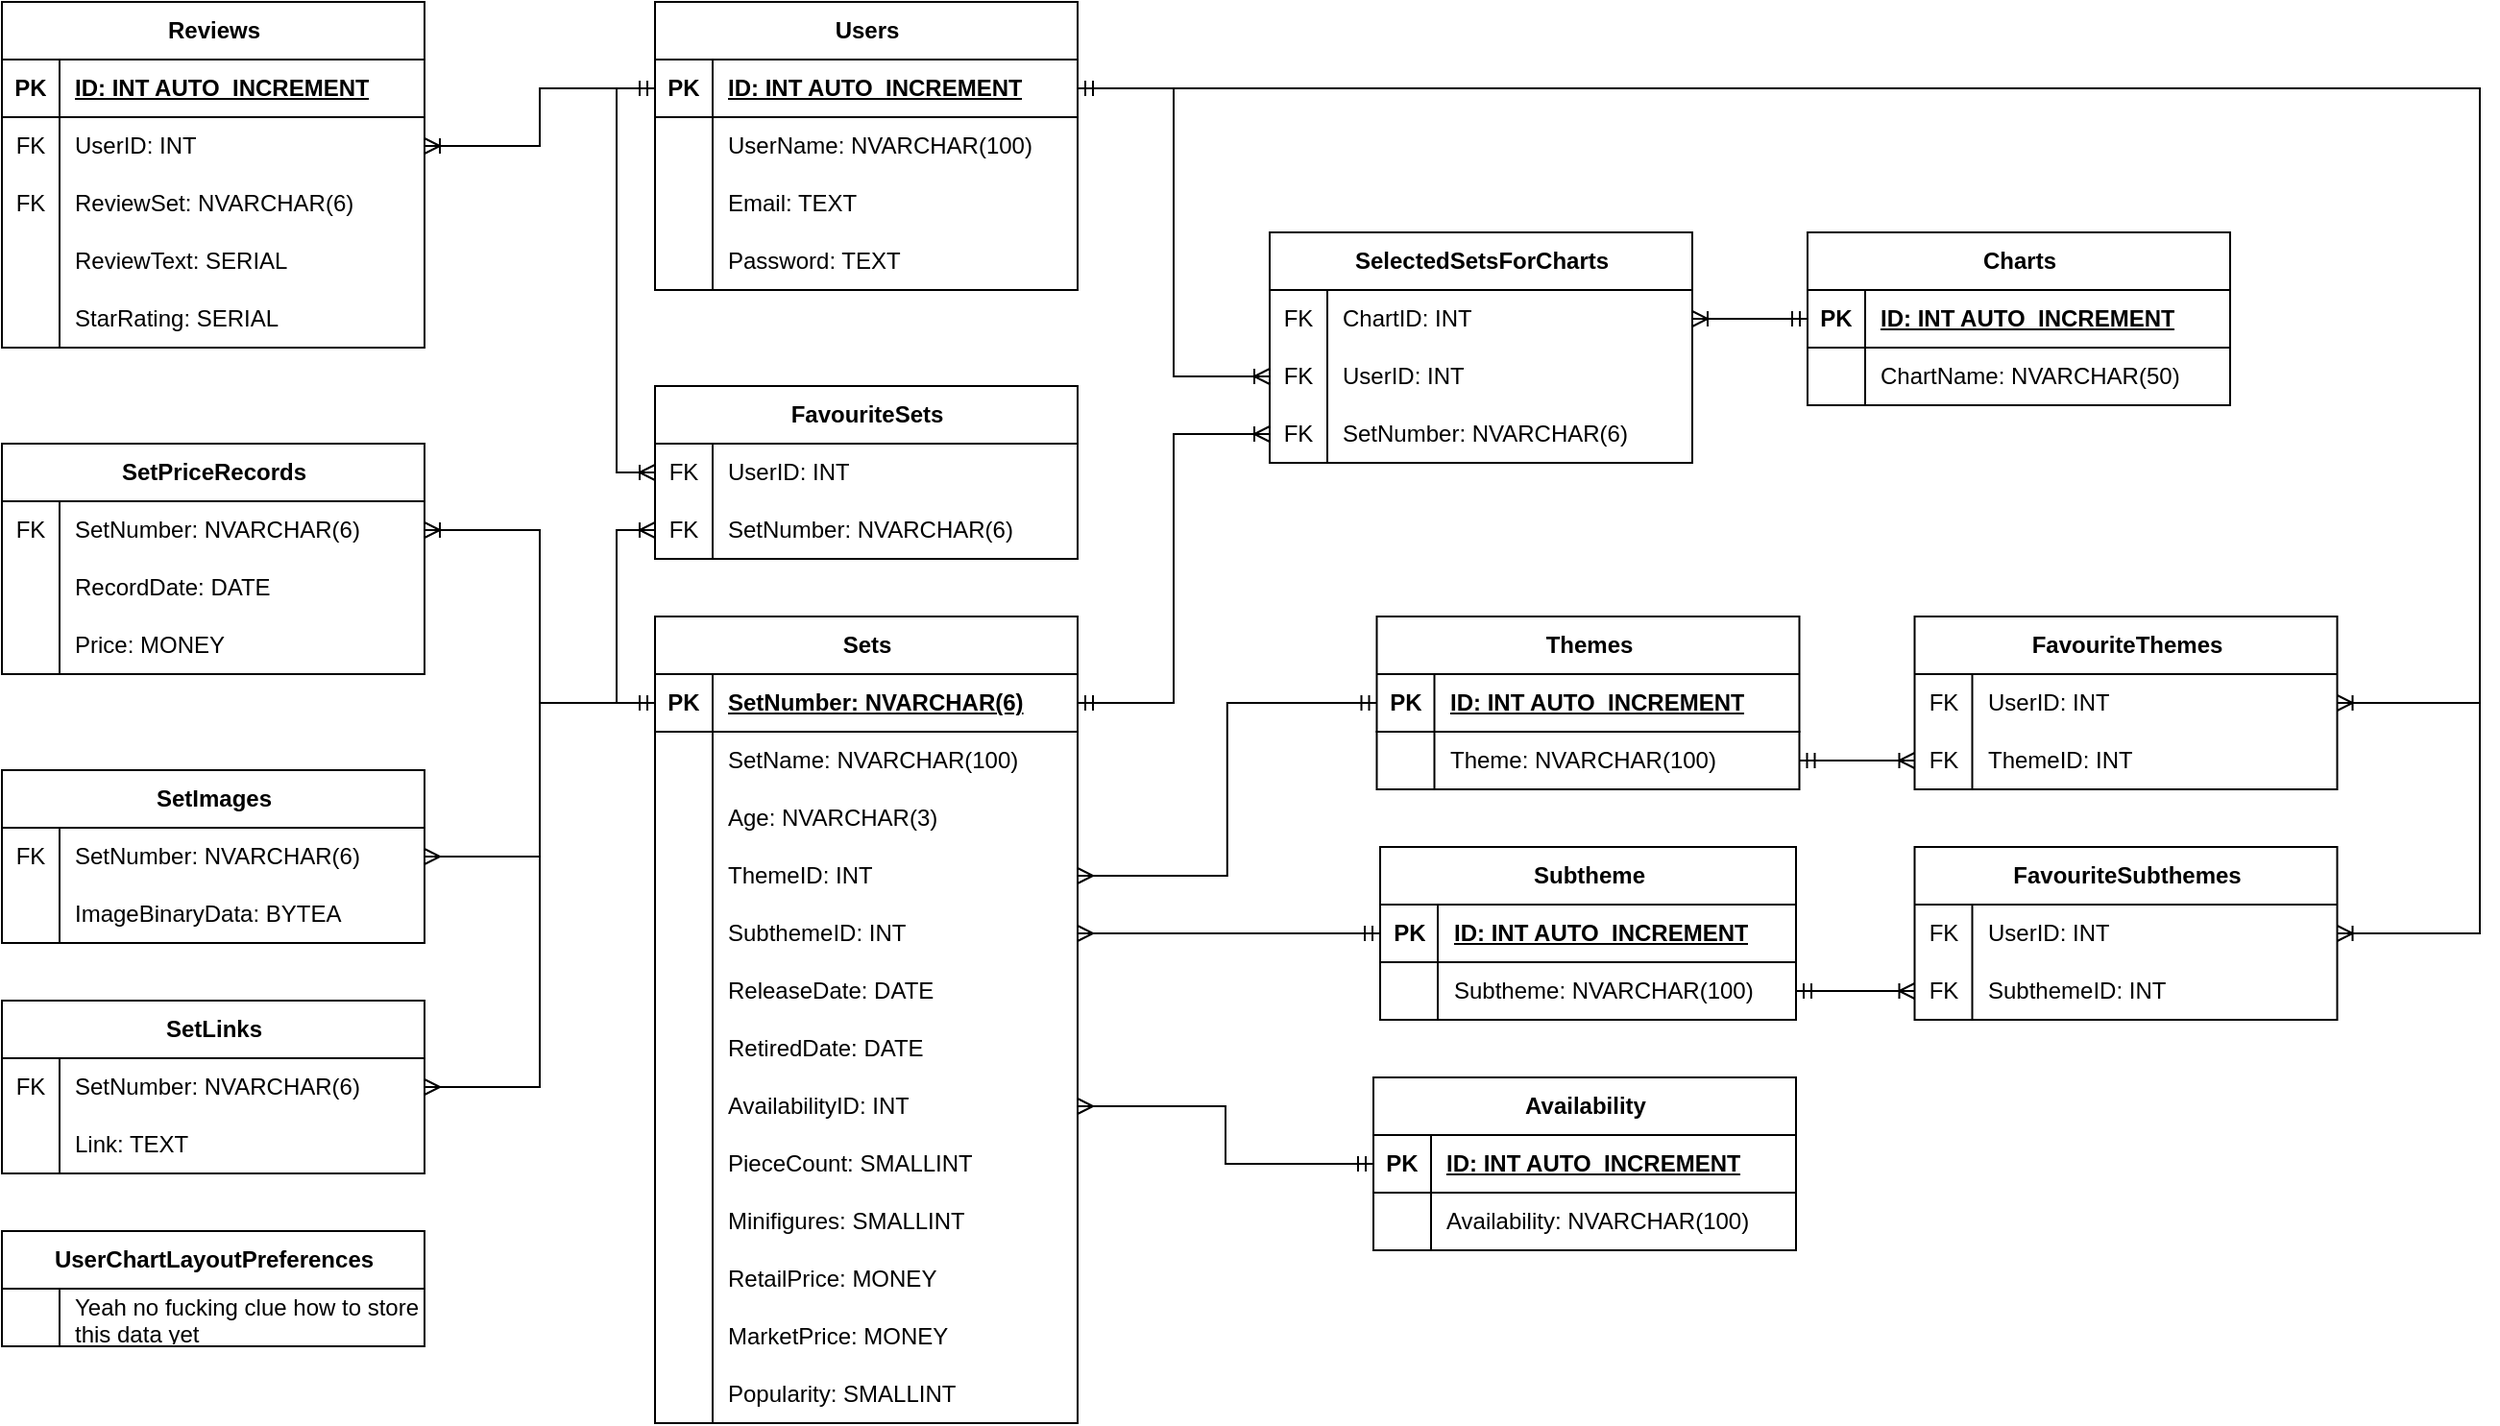 <mxfile version="24.7.17">
  <diagram name="Page-1" id="Ffea3xwCe3xrlA2TN0wb">
    <mxGraphModel dx="2442" dy="955" grid="1" gridSize="10" guides="1" tooltips="1" connect="1" arrows="1" fold="1" page="1" pageScale="1" pageWidth="827" pageHeight="1169" math="0" shadow="0">
      <root>
        <mxCell id="0" />
        <mxCell id="1" parent="0" />
        <mxCell id="Fp7pEGmpYrjDM3FZJ8Ki-1" value="Themes" style="shape=table;startSize=30;container=1;collapsible=1;childLayout=tableLayout;fixedRows=1;rowLines=0;fontStyle=1;align=center;resizeLast=1;html=1;" parent="1" vertex="1">
          <mxGeometry x="415.75" y="360" width="220" height="90" as="geometry" />
        </mxCell>
        <mxCell id="Fp7pEGmpYrjDM3FZJ8Ki-2" value="" style="shape=tableRow;horizontal=0;startSize=0;swimlaneHead=0;swimlaneBody=0;fillColor=none;collapsible=0;dropTarget=0;points=[[0,0.5],[1,0.5]];portConstraint=eastwest;top=0;left=0;right=0;bottom=1;" parent="Fp7pEGmpYrjDM3FZJ8Ki-1" vertex="1">
          <mxGeometry y="30" width="220" height="30" as="geometry" />
        </mxCell>
        <mxCell id="Fp7pEGmpYrjDM3FZJ8Ki-3" value="PK" style="shape=partialRectangle;connectable=0;fillColor=none;top=0;left=0;bottom=0;right=0;fontStyle=1;overflow=hidden;whiteSpace=wrap;html=1;" parent="Fp7pEGmpYrjDM3FZJ8Ki-2" vertex="1">
          <mxGeometry width="30" height="30" as="geometry">
            <mxRectangle width="30" height="30" as="alternateBounds" />
          </mxGeometry>
        </mxCell>
        <mxCell id="Fp7pEGmpYrjDM3FZJ8Ki-4" value="ID: INT AUTO_INCREMENT" style="shape=partialRectangle;connectable=0;fillColor=none;top=0;left=0;bottom=0;right=0;align=left;spacingLeft=6;fontStyle=5;overflow=hidden;whiteSpace=wrap;html=1;" parent="Fp7pEGmpYrjDM3FZJ8Ki-2" vertex="1">
          <mxGeometry x="30" width="190" height="30" as="geometry">
            <mxRectangle width="190" height="30" as="alternateBounds" />
          </mxGeometry>
        </mxCell>
        <mxCell id="Fp7pEGmpYrjDM3FZJ8Ki-5" value="" style="shape=tableRow;horizontal=0;startSize=0;swimlaneHead=0;swimlaneBody=0;fillColor=none;collapsible=0;dropTarget=0;points=[[0,0.5],[1,0.5]];portConstraint=eastwest;top=0;left=0;right=0;bottom=0;" parent="Fp7pEGmpYrjDM3FZJ8Ki-1" vertex="1">
          <mxGeometry y="60" width="220" height="30" as="geometry" />
        </mxCell>
        <mxCell id="Fp7pEGmpYrjDM3FZJ8Ki-6" value="" style="shape=partialRectangle;connectable=0;fillColor=none;top=0;left=0;bottom=0;right=0;editable=1;overflow=hidden;whiteSpace=wrap;html=1;" parent="Fp7pEGmpYrjDM3FZJ8Ki-5" vertex="1">
          <mxGeometry width="30" height="30" as="geometry">
            <mxRectangle width="30" height="30" as="alternateBounds" />
          </mxGeometry>
        </mxCell>
        <mxCell id="Fp7pEGmpYrjDM3FZJ8Ki-7" value="Theme: NVARCHAR(100)" style="shape=partialRectangle;connectable=0;fillColor=none;top=0;left=0;bottom=0;right=0;align=left;spacingLeft=6;overflow=hidden;whiteSpace=wrap;html=1;" parent="Fp7pEGmpYrjDM3FZJ8Ki-5" vertex="1">
          <mxGeometry x="30" width="190" height="30" as="geometry">
            <mxRectangle width="190" height="30" as="alternateBounds" />
          </mxGeometry>
        </mxCell>
        <mxCell id="Fp7pEGmpYrjDM3FZJ8Ki-14" value="Subtheme" style="shape=table;startSize=30;container=1;collapsible=1;childLayout=tableLayout;fixedRows=1;rowLines=0;fontStyle=1;align=center;resizeLast=1;html=1;" parent="1" vertex="1">
          <mxGeometry x="417.5" y="480" width="216.5" height="90" as="geometry" />
        </mxCell>
        <mxCell id="Fp7pEGmpYrjDM3FZJ8Ki-15" value="" style="shape=tableRow;horizontal=0;startSize=0;swimlaneHead=0;swimlaneBody=0;fillColor=none;collapsible=0;dropTarget=0;points=[[0,0.5],[1,0.5]];portConstraint=eastwest;top=0;left=0;right=0;bottom=1;" parent="Fp7pEGmpYrjDM3FZJ8Ki-14" vertex="1">
          <mxGeometry y="30" width="216.5" height="30" as="geometry" />
        </mxCell>
        <mxCell id="Fp7pEGmpYrjDM3FZJ8Ki-16" value="PK" style="shape=partialRectangle;connectable=0;fillColor=none;top=0;left=0;bottom=0;right=0;fontStyle=1;overflow=hidden;whiteSpace=wrap;html=1;" parent="Fp7pEGmpYrjDM3FZJ8Ki-15" vertex="1">
          <mxGeometry width="30" height="30" as="geometry">
            <mxRectangle width="30" height="30" as="alternateBounds" />
          </mxGeometry>
        </mxCell>
        <mxCell id="Fp7pEGmpYrjDM3FZJ8Ki-17" value="ID: INT AUTO_INCREMENT" style="shape=partialRectangle;connectable=0;fillColor=none;top=0;left=0;bottom=0;right=0;align=left;spacingLeft=6;fontStyle=5;overflow=hidden;whiteSpace=wrap;html=1;" parent="Fp7pEGmpYrjDM3FZJ8Ki-15" vertex="1">
          <mxGeometry x="30" width="186.5" height="30" as="geometry">
            <mxRectangle width="186.5" height="30" as="alternateBounds" />
          </mxGeometry>
        </mxCell>
        <mxCell id="Fp7pEGmpYrjDM3FZJ8Ki-18" value="" style="shape=tableRow;horizontal=0;startSize=0;swimlaneHead=0;swimlaneBody=0;fillColor=none;collapsible=0;dropTarget=0;points=[[0,0.5],[1,0.5]];portConstraint=eastwest;top=0;left=0;right=0;bottom=0;" parent="Fp7pEGmpYrjDM3FZJ8Ki-14" vertex="1">
          <mxGeometry y="60" width="216.5" height="30" as="geometry" />
        </mxCell>
        <mxCell id="Fp7pEGmpYrjDM3FZJ8Ki-19" value="" style="shape=partialRectangle;connectable=0;fillColor=none;top=0;left=0;bottom=0;right=0;editable=1;overflow=hidden;whiteSpace=wrap;html=1;" parent="Fp7pEGmpYrjDM3FZJ8Ki-18" vertex="1">
          <mxGeometry width="30" height="30" as="geometry">
            <mxRectangle width="30" height="30" as="alternateBounds" />
          </mxGeometry>
        </mxCell>
        <mxCell id="Fp7pEGmpYrjDM3FZJ8Ki-20" value="Subtheme: NVARCHAR(100)" style="shape=partialRectangle;connectable=0;fillColor=none;top=0;left=0;bottom=0;right=0;align=left;spacingLeft=6;overflow=hidden;whiteSpace=wrap;html=1;" parent="Fp7pEGmpYrjDM3FZJ8Ki-18" vertex="1">
          <mxGeometry x="30" width="186.5" height="30" as="geometry">
            <mxRectangle width="186.5" height="30" as="alternateBounds" />
          </mxGeometry>
        </mxCell>
        <mxCell id="Fp7pEGmpYrjDM3FZJ8Ki-21" value="Availability" style="shape=table;startSize=30;container=1;collapsible=1;childLayout=tableLayout;fixedRows=1;rowLines=0;fontStyle=1;align=center;resizeLast=1;html=1;" parent="1" vertex="1">
          <mxGeometry x="414" y="600" width="220" height="90" as="geometry" />
        </mxCell>
        <mxCell id="Fp7pEGmpYrjDM3FZJ8Ki-22" value="" style="shape=tableRow;horizontal=0;startSize=0;swimlaneHead=0;swimlaneBody=0;fillColor=none;collapsible=0;dropTarget=0;points=[[0,0.5],[1,0.5]];portConstraint=eastwest;top=0;left=0;right=0;bottom=1;" parent="Fp7pEGmpYrjDM3FZJ8Ki-21" vertex="1">
          <mxGeometry y="30" width="220" height="30" as="geometry" />
        </mxCell>
        <mxCell id="Fp7pEGmpYrjDM3FZJ8Ki-23" value="PK" style="shape=partialRectangle;connectable=0;fillColor=none;top=0;left=0;bottom=0;right=0;fontStyle=1;overflow=hidden;whiteSpace=wrap;html=1;" parent="Fp7pEGmpYrjDM3FZJ8Ki-22" vertex="1">
          <mxGeometry width="30" height="30" as="geometry">
            <mxRectangle width="30" height="30" as="alternateBounds" />
          </mxGeometry>
        </mxCell>
        <mxCell id="Fp7pEGmpYrjDM3FZJ8Ki-24" value="ID: INT AUTO_INCREMENT" style="shape=partialRectangle;connectable=0;fillColor=none;top=0;left=0;bottom=0;right=0;align=left;spacingLeft=6;fontStyle=5;overflow=hidden;whiteSpace=wrap;html=1;" parent="Fp7pEGmpYrjDM3FZJ8Ki-22" vertex="1">
          <mxGeometry x="30" width="190" height="30" as="geometry">
            <mxRectangle width="190" height="30" as="alternateBounds" />
          </mxGeometry>
        </mxCell>
        <mxCell id="Fp7pEGmpYrjDM3FZJ8Ki-25" value="" style="shape=tableRow;horizontal=0;startSize=0;swimlaneHead=0;swimlaneBody=0;fillColor=none;collapsible=0;dropTarget=0;points=[[0,0.5],[1,0.5]];portConstraint=eastwest;top=0;left=0;right=0;bottom=0;" parent="Fp7pEGmpYrjDM3FZJ8Ki-21" vertex="1">
          <mxGeometry y="60" width="220" height="30" as="geometry" />
        </mxCell>
        <mxCell id="Fp7pEGmpYrjDM3FZJ8Ki-26" value="" style="shape=partialRectangle;connectable=0;fillColor=none;top=0;left=0;bottom=0;right=0;editable=1;overflow=hidden;whiteSpace=wrap;html=1;" parent="Fp7pEGmpYrjDM3FZJ8Ki-25" vertex="1">
          <mxGeometry width="30" height="30" as="geometry">
            <mxRectangle width="30" height="30" as="alternateBounds" />
          </mxGeometry>
        </mxCell>
        <mxCell id="Fp7pEGmpYrjDM3FZJ8Ki-27" value="Availability: NVARCHAR(100)" style="shape=partialRectangle;connectable=0;fillColor=none;top=0;left=0;bottom=0;right=0;align=left;spacingLeft=6;overflow=hidden;whiteSpace=wrap;html=1;" parent="Fp7pEGmpYrjDM3FZJ8Ki-25" vertex="1">
          <mxGeometry x="30" width="190" height="30" as="geometry">
            <mxRectangle width="190" height="30" as="alternateBounds" />
          </mxGeometry>
        </mxCell>
        <mxCell id="Fp7pEGmpYrjDM3FZJ8Ki-28" value="Sets" style="shape=table;startSize=30;container=1;collapsible=1;childLayout=tableLayout;fixedRows=1;rowLines=0;fontStyle=1;align=center;resizeLast=1;html=1;" parent="1" vertex="1">
          <mxGeometry x="40" y="360" width="220" height="420" as="geometry" />
        </mxCell>
        <mxCell id="Fp7pEGmpYrjDM3FZJ8Ki-29" value="" style="shape=tableRow;horizontal=0;startSize=0;swimlaneHead=0;swimlaneBody=0;fillColor=none;collapsible=0;dropTarget=0;points=[[0,0.5],[1,0.5]];portConstraint=eastwest;top=0;left=0;right=0;bottom=1;" parent="Fp7pEGmpYrjDM3FZJ8Ki-28" vertex="1">
          <mxGeometry y="30" width="220" height="30" as="geometry" />
        </mxCell>
        <mxCell id="Fp7pEGmpYrjDM3FZJ8Ki-30" value="PK" style="shape=partialRectangle;connectable=0;fillColor=none;top=0;left=0;bottom=0;right=0;fontStyle=1;overflow=hidden;whiteSpace=wrap;html=1;" parent="Fp7pEGmpYrjDM3FZJ8Ki-29" vertex="1">
          <mxGeometry width="30" height="30" as="geometry">
            <mxRectangle width="30" height="30" as="alternateBounds" />
          </mxGeometry>
        </mxCell>
        <mxCell id="Fp7pEGmpYrjDM3FZJ8Ki-31" value="SetNumber: NVARCHAR(6)" style="shape=partialRectangle;connectable=0;fillColor=none;top=0;left=0;bottom=0;right=0;align=left;spacingLeft=6;fontStyle=5;overflow=hidden;whiteSpace=wrap;html=1;" parent="Fp7pEGmpYrjDM3FZJ8Ki-29" vertex="1">
          <mxGeometry x="30" width="190" height="30" as="geometry">
            <mxRectangle width="190" height="30" as="alternateBounds" />
          </mxGeometry>
        </mxCell>
        <mxCell id="Fp7pEGmpYrjDM3FZJ8Ki-32" value="" style="shape=tableRow;horizontal=0;startSize=0;swimlaneHead=0;swimlaneBody=0;fillColor=none;collapsible=0;dropTarget=0;points=[[0,0.5],[1,0.5]];portConstraint=eastwest;top=0;left=0;right=0;bottom=0;" parent="Fp7pEGmpYrjDM3FZJ8Ki-28" vertex="1">
          <mxGeometry y="60" width="220" height="30" as="geometry" />
        </mxCell>
        <mxCell id="Fp7pEGmpYrjDM3FZJ8Ki-33" value="" style="shape=partialRectangle;connectable=0;fillColor=none;top=0;left=0;bottom=0;right=0;editable=1;overflow=hidden;whiteSpace=wrap;html=1;" parent="Fp7pEGmpYrjDM3FZJ8Ki-32" vertex="1">
          <mxGeometry width="30" height="30" as="geometry">
            <mxRectangle width="30" height="30" as="alternateBounds" />
          </mxGeometry>
        </mxCell>
        <mxCell id="Fp7pEGmpYrjDM3FZJ8Ki-34" value="SetName: NVARCHAR(100)" style="shape=partialRectangle;connectable=0;fillColor=none;top=0;left=0;bottom=0;right=0;align=left;spacingLeft=6;overflow=hidden;whiteSpace=wrap;html=1;" parent="Fp7pEGmpYrjDM3FZJ8Ki-32" vertex="1">
          <mxGeometry x="30" width="190" height="30" as="geometry">
            <mxRectangle width="190" height="30" as="alternateBounds" />
          </mxGeometry>
        </mxCell>
        <mxCell id="PD2fI7Ni0AfG_Aj3F5OO-101" value="" style="shape=tableRow;horizontal=0;startSize=0;swimlaneHead=0;swimlaneBody=0;fillColor=none;collapsible=0;dropTarget=0;points=[[0,0.5],[1,0.5]];portConstraint=eastwest;top=0;left=0;right=0;bottom=0;" vertex="1" parent="Fp7pEGmpYrjDM3FZJ8Ki-28">
          <mxGeometry y="90" width="220" height="30" as="geometry" />
        </mxCell>
        <mxCell id="PD2fI7Ni0AfG_Aj3F5OO-102" value="" style="shape=partialRectangle;connectable=0;fillColor=none;top=0;left=0;bottom=0;right=0;editable=1;overflow=hidden;whiteSpace=wrap;html=1;" vertex="1" parent="PD2fI7Ni0AfG_Aj3F5OO-101">
          <mxGeometry width="30" height="30" as="geometry">
            <mxRectangle width="30" height="30" as="alternateBounds" />
          </mxGeometry>
        </mxCell>
        <mxCell id="PD2fI7Ni0AfG_Aj3F5OO-103" value="Age: NVARCHAR(3)" style="shape=partialRectangle;connectable=0;fillColor=none;top=0;left=0;bottom=0;right=0;align=left;spacingLeft=6;overflow=hidden;whiteSpace=wrap;html=1;" vertex="1" parent="PD2fI7Ni0AfG_Aj3F5OO-101">
          <mxGeometry x="30" width="190" height="30" as="geometry">
            <mxRectangle width="190" height="30" as="alternateBounds" />
          </mxGeometry>
        </mxCell>
        <mxCell id="Fp7pEGmpYrjDM3FZJ8Ki-35" value="" style="shape=tableRow;horizontal=0;startSize=0;swimlaneHead=0;swimlaneBody=0;fillColor=none;collapsible=0;dropTarget=0;points=[[0,0.5],[1,0.5]];portConstraint=eastwest;top=0;left=0;right=0;bottom=0;" parent="Fp7pEGmpYrjDM3FZJ8Ki-28" vertex="1">
          <mxGeometry y="120" width="220" height="30" as="geometry" />
        </mxCell>
        <mxCell id="Fp7pEGmpYrjDM3FZJ8Ki-36" value="" style="shape=partialRectangle;connectable=0;fillColor=none;top=0;left=0;bottom=0;right=0;editable=1;overflow=hidden;whiteSpace=wrap;html=1;" parent="Fp7pEGmpYrjDM3FZJ8Ki-35" vertex="1">
          <mxGeometry width="30" height="30" as="geometry">
            <mxRectangle width="30" height="30" as="alternateBounds" />
          </mxGeometry>
        </mxCell>
        <mxCell id="Fp7pEGmpYrjDM3FZJ8Ki-37" value="ThemeID: INT" style="shape=partialRectangle;connectable=0;fillColor=none;top=0;left=0;bottom=0;right=0;align=left;spacingLeft=6;overflow=hidden;whiteSpace=wrap;html=1;" parent="Fp7pEGmpYrjDM3FZJ8Ki-35" vertex="1">
          <mxGeometry x="30" width="190" height="30" as="geometry">
            <mxRectangle width="190" height="30" as="alternateBounds" />
          </mxGeometry>
        </mxCell>
        <mxCell id="Fp7pEGmpYrjDM3FZJ8Ki-38" value="" style="shape=tableRow;horizontal=0;startSize=0;swimlaneHead=0;swimlaneBody=0;fillColor=none;collapsible=0;dropTarget=0;points=[[0,0.5],[1,0.5]];portConstraint=eastwest;top=0;left=0;right=0;bottom=0;" parent="Fp7pEGmpYrjDM3FZJ8Ki-28" vertex="1">
          <mxGeometry y="150" width="220" height="30" as="geometry" />
        </mxCell>
        <mxCell id="Fp7pEGmpYrjDM3FZJ8Ki-39" value="" style="shape=partialRectangle;connectable=0;fillColor=none;top=0;left=0;bottom=0;right=0;editable=1;overflow=hidden;whiteSpace=wrap;html=1;" parent="Fp7pEGmpYrjDM3FZJ8Ki-38" vertex="1">
          <mxGeometry width="30" height="30" as="geometry">
            <mxRectangle width="30" height="30" as="alternateBounds" />
          </mxGeometry>
        </mxCell>
        <mxCell id="Fp7pEGmpYrjDM3FZJ8Ki-40" value="SubthemeID: INT" style="shape=partialRectangle;connectable=0;fillColor=none;top=0;left=0;bottom=0;right=0;align=left;spacingLeft=6;overflow=hidden;whiteSpace=wrap;html=1;" parent="Fp7pEGmpYrjDM3FZJ8Ki-38" vertex="1">
          <mxGeometry x="30" width="190" height="30" as="geometry">
            <mxRectangle width="190" height="30" as="alternateBounds" />
          </mxGeometry>
        </mxCell>
        <mxCell id="Fp7pEGmpYrjDM3FZJ8Ki-41" value="" style="shape=tableRow;horizontal=0;startSize=0;swimlaneHead=0;swimlaneBody=0;fillColor=none;collapsible=0;dropTarget=0;points=[[0,0.5],[1,0.5]];portConstraint=eastwest;top=0;left=0;right=0;bottom=0;" parent="Fp7pEGmpYrjDM3FZJ8Ki-28" vertex="1">
          <mxGeometry y="180" width="220" height="30" as="geometry" />
        </mxCell>
        <mxCell id="Fp7pEGmpYrjDM3FZJ8Ki-42" value="" style="shape=partialRectangle;connectable=0;fillColor=none;top=0;left=0;bottom=0;right=0;editable=1;overflow=hidden;whiteSpace=wrap;html=1;" parent="Fp7pEGmpYrjDM3FZJ8Ki-41" vertex="1">
          <mxGeometry width="30" height="30" as="geometry">
            <mxRectangle width="30" height="30" as="alternateBounds" />
          </mxGeometry>
        </mxCell>
        <mxCell id="Fp7pEGmpYrjDM3FZJ8Ki-43" value="ReleaseDate: DATE" style="shape=partialRectangle;connectable=0;fillColor=none;top=0;left=0;bottom=0;right=0;align=left;spacingLeft=6;overflow=hidden;whiteSpace=wrap;html=1;" parent="Fp7pEGmpYrjDM3FZJ8Ki-41" vertex="1">
          <mxGeometry x="30" width="190" height="30" as="geometry">
            <mxRectangle width="190" height="30" as="alternateBounds" />
          </mxGeometry>
        </mxCell>
        <mxCell id="Fp7pEGmpYrjDM3FZJ8Ki-44" value="" style="shape=tableRow;horizontal=0;startSize=0;swimlaneHead=0;swimlaneBody=0;fillColor=none;collapsible=0;dropTarget=0;points=[[0,0.5],[1,0.5]];portConstraint=eastwest;top=0;left=0;right=0;bottom=0;" parent="Fp7pEGmpYrjDM3FZJ8Ki-28" vertex="1">
          <mxGeometry y="210" width="220" height="30" as="geometry" />
        </mxCell>
        <mxCell id="Fp7pEGmpYrjDM3FZJ8Ki-45" value="" style="shape=partialRectangle;connectable=0;fillColor=none;top=0;left=0;bottom=0;right=0;editable=1;overflow=hidden;whiteSpace=wrap;html=1;" parent="Fp7pEGmpYrjDM3FZJ8Ki-44" vertex="1">
          <mxGeometry width="30" height="30" as="geometry">
            <mxRectangle width="30" height="30" as="alternateBounds" />
          </mxGeometry>
        </mxCell>
        <mxCell id="Fp7pEGmpYrjDM3FZJ8Ki-46" value="RetiredDate: DATE" style="shape=partialRectangle;connectable=0;fillColor=none;top=0;left=0;bottom=0;right=0;align=left;spacingLeft=6;overflow=hidden;whiteSpace=wrap;html=1;" parent="Fp7pEGmpYrjDM3FZJ8Ki-44" vertex="1">
          <mxGeometry x="30" width="190" height="30" as="geometry">
            <mxRectangle width="190" height="30" as="alternateBounds" />
          </mxGeometry>
        </mxCell>
        <mxCell id="Fp7pEGmpYrjDM3FZJ8Ki-47" value="" style="shape=tableRow;horizontal=0;startSize=0;swimlaneHead=0;swimlaneBody=0;fillColor=none;collapsible=0;dropTarget=0;points=[[0,0.5],[1,0.5]];portConstraint=eastwest;top=0;left=0;right=0;bottom=0;" parent="Fp7pEGmpYrjDM3FZJ8Ki-28" vertex="1">
          <mxGeometry y="240" width="220" height="30" as="geometry" />
        </mxCell>
        <mxCell id="Fp7pEGmpYrjDM3FZJ8Ki-48" value="" style="shape=partialRectangle;connectable=0;fillColor=none;top=0;left=0;bottom=0;right=0;editable=1;overflow=hidden;whiteSpace=wrap;html=1;" parent="Fp7pEGmpYrjDM3FZJ8Ki-47" vertex="1">
          <mxGeometry width="30" height="30" as="geometry">
            <mxRectangle width="30" height="30" as="alternateBounds" />
          </mxGeometry>
        </mxCell>
        <mxCell id="Fp7pEGmpYrjDM3FZJ8Ki-49" value="AvailabilityID: INT" style="shape=partialRectangle;connectable=0;fillColor=none;top=0;left=0;bottom=0;right=0;align=left;spacingLeft=6;overflow=hidden;whiteSpace=wrap;html=1;" parent="Fp7pEGmpYrjDM3FZJ8Ki-47" vertex="1">
          <mxGeometry x="30" width="190" height="30" as="geometry">
            <mxRectangle width="190" height="30" as="alternateBounds" />
          </mxGeometry>
        </mxCell>
        <mxCell id="Fp7pEGmpYrjDM3FZJ8Ki-50" value="" style="shape=tableRow;horizontal=0;startSize=0;swimlaneHead=0;swimlaneBody=0;fillColor=none;collapsible=0;dropTarget=0;points=[[0,0.5],[1,0.5]];portConstraint=eastwest;top=0;left=0;right=0;bottom=0;" parent="Fp7pEGmpYrjDM3FZJ8Ki-28" vertex="1">
          <mxGeometry y="270" width="220" height="30" as="geometry" />
        </mxCell>
        <mxCell id="Fp7pEGmpYrjDM3FZJ8Ki-51" value="" style="shape=partialRectangle;connectable=0;fillColor=none;top=0;left=0;bottom=0;right=0;editable=1;overflow=hidden;whiteSpace=wrap;html=1;" parent="Fp7pEGmpYrjDM3FZJ8Ki-50" vertex="1">
          <mxGeometry width="30" height="30" as="geometry">
            <mxRectangle width="30" height="30" as="alternateBounds" />
          </mxGeometry>
        </mxCell>
        <mxCell id="Fp7pEGmpYrjDM3FZJ8Ki-52" value="PieceCount: SMALLINT" style="shape=partialRectangle;connectable=0;fillColor=none;top=0;left=0;bottom=0;right=0;align=left;spacingLeft=6;overflow=hidden;whiteSpace=wrap;html=1;" parent="Fp7pEGmpYrjDM3FZJ8Ki-50" vertex="1">
          <mxGeometry x="30" width="190" height="30" as="geometry">
            <mxRectangle width="190" height="30" as="alternateBounds" />
          </mxGeometry>
        </mxCell>
        <mxCell id="Fp7pEGmpYrjDM3FZJ8Ki-53" value="" style="shape=tableRow;horizontal=0;startSize=0;swimlaneHead=0;swimlaneBody=0;fillColor=none;collapsible=0;dropTarget=0;points=[[0,0.5],[1,0.5]];portConstraint=eastwest;top=0;left=0;right=0;bottom=0;" parent="Fp7pEGmpYrjDM3FZJ8Ki-28" vertex="1">
          <mxGeometry y="300" width="220" height="30" as="geometry" />
        </mxCell>
        <mxCell id="Fp7pEGmpYrjDM3FZJ8Ki-54" value="" style="shape=partialRectangle;connectable=0;fillColor=none;top=0;left=0;bottom=0;right=0;editable=1;overflow=hidden;whiteSpace=wrap;html=1;" parent="Fp7pEGmpYrjDM3FZJ8Ki-53" vertex="1">
          <mxGeometry width="30" height="30" as="geometry">
            <mxRectangle width="30" height="30" as="alternateBounds" />
          </mxGeometry>
        </mxCell>
        <mxCell id="Fp7pEGmpYrjDM3FZJ8Ki-55" value="Minifigures: SMALLINT" style="shape=partialRectangle;connectable=0;fillColor=none;top=0;left=0;bottom=0;right=0;align=left;spacingLeft=6;overflow=hidden;whiteSpace=wrap;html=1;" parent="Fp7pEGmpYrjDM3FZJ8Ki-53" vertex="1">
          <mxGeometry x="30" width="190" height="30" as="geometry">
            <mxRectangle width="190" height="30" as="alternateBounds" />
          </mxGeometry>
        </mxCell>
        <mxCell id="Fp7pEGmpYrjDM3FZJ8Ki-56" value="" style="shape=tableRow;horizontal=0;startSize=0;swimlaneHead=0;swimlaneBody=0;fillColor=none;collapsible=0;dropTarget=0;points=[[0,0.5],[1,0.5]];portConstraint=eastwest;top=0;left=0;right=0;bottom=0;" parent="Fp7pEGmpYrjDM3FZJ8Ki-28" vertex="1">
          <mxGeometry y="330" width="220" height="30" as="geometry" />
        </mxCell>
        <mxCell id="Fp7pEGmpYrjDM3FZJ8Ki-57" value="" style="shape=partialRectangle;connectable=0;fillColor=none;top=0;left=0;bottom=0;right=0;editable=1;overflow=hidden;whiteSpace=wrap;html=1;" parent="Fp7pEGmpYrjDM3FZJ8Ki-56" vertex="1">
          <mxGeometry width="30" height="30" as="geometry">
            <mxRectangle width="30" height="30" as="alternateBounds" />
          </mxGeometry>
        </mxCell>
        <mxCell id="Fp7pEGmpYrjDM3FZJ8Ki-58" value="RetailPrice: MONEY" style="shape=partialRectangle;connectable=0;fillColor=none;top=0;left=0;bottom=0;right=0;align=left;spacingLeft=6;overflow=hidden;whiteSpace=wrap;html=1;" parent="Fp7pEGmpYrjDM3FZJ8Ki-56" vertex="1">
          <mxGeometry x="30" width="190" height="30" as="geometry">
            <mxRectangle width="190" height="30" as="alternateBounds" />
          </mxGeometry>
        </mxCell>
        <mxCell id="Fp7pEGmpYrjDM3FZJ8Ki-59" value="" style="shape=tableRow;horizontal=0;startSize=0;swimlaneHead=0;swimlaneBody=0;fillColor=none;collapsible=0;dropTarget=0;points=[[0,0.5],[1,0.5]];portConstraint=eastwest;top=0;left=0;right=0;bottom=0;" parent="Fp7pEGmpYrjDM3FZJ8Ki-28" vertex="1">
          <mxGeometry y="360" width="220" height="30" as="geometry" />
        </mxCell>
        <mxCell id="Fp7pEGmpYrjDM3FZJ8Ki-60" value="" style="shape=partialRectangle;connectable=0;fillColor=none;top=0;left=0;bottom=0;right=0;editable=1;overflow=hidden;whiteSpace=wrap;html=1;" parent="Fp7pEGmpYrjDM3FZJ8Ki-59" vertex="1">
          <mxGeometry width="30" height="30" as="geometry">
            <mxRectangle width="30" height="30" as="alternateBounds" />
          </mxGeometry>
        </mxCell>
        <mxCell id="Fp7pEGmpYrjDM3FZJ8Ki-61" value="MarketPrice: MONEY" style="shape=partialRectangle;connectable=0;fillColor=none;top=0;left=0;bottom=0;right=0;align=left;spacingLeft=6;overflow=hidden;whiteSpace=wrap;html=1;" parent="Fp7pEGmpYrjDM3FZJ8Ki-59" vertex="1">
          <mxGeometry x="30" width="190" height="30" as="geometry">
            <mxRectangle width="190" height="30" as="alternateBounds" />
          </mxGeometry>
        </mxCell>
        <mxCell id="PD2fI7Ni0AfG_Aj3F5OO-50" value="" style="shape=tableRow;horizontal=0;startSize=0;swimlaneHead=0;swimlaneBody=0;fillColor=none;collapsible=0;dropTarget=0;points=[[0,0.5],[1,0.5]];portConstraint=eastwest;top=0;left=0;right=0;bottom=0;" vertex="1" parent="Fp7pEGmpYrjDM3FZJ8Ki-28">
          <mxGeometry y="390" width="220" height="30" as="geometry" />
        </mxCell>
        <mxCell id="PD2fI7Ni0AfG_Aj3F5OO-51" value="" style="shape=partialRectangle;connectable=0;fillColor=none;top=0;left=0;bottom=0;right=0;editable=1;overflow=hidden;whiteSpace=wrap;html=1;" vertex="1" parent="PD2fI7Ni0AfG_Aj3F5OO-50">
          <mxGeometry width="30" height="30" as="geometry">
            <mxRectangle width="30" height="30" as="alternateBounds" />
          </mxGeometry>
        </mxCell>
        <mxCell id="PD2fI7Ni0AfG_Aj3F5OO-52" value="Popularity: SMALLINT" style="shape=partialRectangle;connectable=0;fillColor=none;top=0;left=0;bottom=0;right=0;align=left;spacingLeft=6;overflow=hidden;whiteSpace=wrap;html=1;" vertex="1" parent="PD2fI7Ni0AfG_Aj3F5OO-50">
          <mxGeometry x="30" width="190" height="30" as="geometry">
            <mxRectangle width="190" height="30" as="alternateBounds" />
          </mxGeometry>
        </mxCell>
        <mxCell id="Fp7pEGmpYrjDM3FZJ8Ki-62" value="Users" style="shape=table;startSize=30;container=1;collapsible=1;childLayout=tableLayout;fixedRows=1;rowLines=0;fontStyle=1;align=center;resizeLast=1;html=1;" parent="1" vertex="1">
          <mxGeometry x="40" y="40" width="220" height="150" as="geometry" />
        </mxCell>
        <mxCell id="Fp7pEGmpYrjDM3FZJ8Ki-63" value="" style="shape=tableRow;horizontal=0;startSize=0;swimlaneHead=0;swimlaneBody=0;fillColor=none;collapsible=0;dropTarget=0;points=[[0,0.5],[1,0.5]];portConstraint=eastwest;top=0;left=0;right=0;bottom=1;" parent="Fp7pEGmpYrjDM3FZJ8Ki-62" vertex="1">
          <mxGeometry y="30" width="220" height="30" as="geometry" />
        </mxCell>
        <mxCell id="Fp7pEGmpYrjDM3FZJ8Ki-64" value="PK" style="shape=partialRectangle;connectable=0;fillColor=none;top=0;left=0;bottom=0;right=0;fontStyle=1;overflow=hidden;whiteSpace=wrap;html=1;" parent="Fp7pEGmpYrjDM3FZJ8Ki-63" vertex="1">
          <mxGeometry width="30" height="30" as="geometry">
            <mxRectangle width="30" height="30" as="alternateBounds" />
          </mxGeometry>
        </mxCell>
        <mxCell id="Fp7pEGmpYrjDM3FZJ8Ki-65" value="ID: INT AUTO_INCREMENT" style="shape=partialRectangle;connectable=0;fillColor=none;top=0;left=0;bottom=0;right=0;align=left;spacingLeft=6;fontStyle=5;overflow=hidden;whiteSpace=wrap;html=1;" parent="Fp7pEGmpYrjDM3FZJ8Ki-63" vertex="1">
          <mxGeometry x="30" width="190" height="30" as="geometry">
            <mxRectangle width="190" height="30" as="alternateBounds" />
          </mxGeometry>
        </mxCell>
        <mxCell id="Fp7pEGmpYrjDM3FZJ8Ki-66" value="" style="shape=tableRow;horizontal=0;startSize=0;swimlaneHead=0;swimlaneBody=0;fillColor=none;collapsible=0;dropTarget=0;points=[[0,0.5],[1,0.5]];portConstraint=eastwest;top=0;left=0;right=0;bottom=0;" parent="Fp7pEGmpYrjDM3FZJ8Ki-62" vertex="1">
          <mxGeometry y="60" width="220" height="30" as="geometry" />
        </mxCell>
        <mxCell id="Fp7pEGmpYrjDM3FZJ8Ki-67" value="" style="shape=partialRectangle;connectable=0;fillColor=none;top=0;left=0;bottom=0;right=0;editable=1;overflow=hidden;whiteSpace=wrap;html=1;" parent="Fp7pEGmpYrjDM3FZJ8Ki-66" vertex="1">
          <mxGeometry width="30" height="30" as="geometry">
            <mxRectangle width="30" height="30" as="alternateBounds" />
          </mxGeometry>
        </mxCell>
        <mxCell id="Fp7pEGmpYrjDM3FZJ8Ki-68" value="UserName: NVARCHAR(100)" style="shape=partialRectangle;connectable=0;fillColor=none;top=0;left=0;bottom=0;right=0;align=left;spacingLeft=6;overflow=hidden;whiteSpace=wrap;html=1;" parent="Fp7pEGmpYrjDM3FZJ8Ki-66" vertex="1">
          <mxGeometry x="30" width="190" height="30" as="geometry">
            <mxRectangle width="190" height="30" as="alternateBounds" />
          </mxGeometry>
        </mxCell>
        <mxCell id="Fp7pEGmpYrjDM3FZJ8Ki-69" value="" style="shape=tableRow;horizontal=0;startSize=0;swimlaneHead=0;swimlaneBody=0;fillColor=none;collapsible=0;dropTarget=0;points=[[0,0.5],[1,0.5]];portConstraint=eastwest;top=0;left=0;right=0;bottom=0;" parent="Fp7pEGmpYrjDM3FZJ8Ki-62" vertex="1">
          <mxGeometry y="90" width="220" height="30" as="geometry" />
        </mxCell>
        <mxCell id="Fp7pEGmpYrjDM3FZJ8Ki-70" value="" style="shape=partialRectangle;connectable=0;fillColor=none;top=0;left=0;bottom=0;right=0;editable=1;overflow=hidden;whiteSpace=wrap;html=1;" parent="Fp7pEGmpYrjDM3FZJ8Ki-69" vertex="1">
          <mxGeometry width="30" height="30" as="geometry">
            <mxRectangle width="30" height="30" as="alternateBounds" />
          </mxGeometry>
        </mxCell>
        <mxCell id="Fp7pEGmpYrjDM3FZJ8Ki-71" value="Email: TEXT" style="shape=partialRectangle;connectable=0;fillColor=none;top=0;left=0;bottom=0;right=0;align=left;spacingLeft=6;overflow=hidden;whiteSpace=wrap;html=1;" parent="Fp7pEGmpYrjDM3FZJ8Ki-69" vertex="1">
          <mxGeometry x="30" width="190" height="30" as="geometry">
            <mxRectangle width="190" height="30" as="alternateBounds" />
          </mxGeometry>
        </mxCell>
        <mxCell id="Fp7pEGmpYrjDM3FZJ8Ki-72" value="" style="shape=tableRow;horizontal=0;startSize=0;swimlaneHead=0;swimlaneBody=0;fillColor=none;collapsible=0;dropTarget=0;points=[[0,0.5],[1,0.5]];portConstraint=eastwest;top=0;left=0;right=0;bottom=0;" parent="Fp7pEGmpYrjDM3FZJ8Ki-62" vertex="1">
          <mxGeometry y="120" width="220" height="30" as="geometry" />
        </mxCell>
        <mxCell id="Fp7pEGmpYrjDM3FZJ8Ki-73" value="" style="shape=partialRectangle;connectable=0;fillColor=none;top=0;left=0;bottom=0;right=0;editable=1;overflow=hidden;whiteSpace=wrap;html=1;" parent="Fp7pEGmpYrjDM3FZJ8Ki-72" vertex="1">
          <mxGeometry width="30" height="30" as="geometry">
            <mxRectangle width="30" height="30" as="alternateBounds" />
          </mxGeometry>
        </mxCell>
        <mxCell id="Fp7pEGmpYrjDM3FZJ8Ki-74" value="Password: TEXT" style="shape=partialRectangle;connectable=0;fillColor=none;top=0;left=0;bottom=0;right=0;align=left;spacingLeft=6;overflow=hidden;whiteSpace=wrap;html=1;" parent="Fp7pEGmpYrjDM3FZJ8Ki-72" vertex="1">
          <mxGeometry x="30" width="190" height="30" as="geometry">
            <mxRectangle width="190" height="30" as="alternateBounds" />
          </mxGeometry>
        </mxCell>
        <mxCell id="Fp7pEGmpYrjDM3FZJ8Ki-96" value="FavouriteSets" style="shape=table;startSize=30;container=1;collapsible=1;childLayout=tableLayout;fixedRows=1;rowLines=0;fontStyle=1;align=center;resizeLast=1;html=1;" parent="1" vertex="1">
          <mxGeometry x="40" y="240" width="220" height="90" as="geometry" />
        </mxCell>
        <mxCell id="Fp7pEGmpYrjDM3FZJ8Ki-100" value="" style="shape=tableRow;horizontal=0;startSize=0;swimlaneHead=0;swimlaneBody=0;fillColor=none;collapsible=0;dropTarget=0;points=[[0,0.5],[1,0.5]];portConstraint=eastwest;top=0;left=0;right=0;bottom=0;" parent="Fp7pEGmpYrjDM3FZJ8Ki-96" vertex="1">
          <mxGeometry y="30" width="220" height="30" as="geometry" />
        </mxCell>
        <mxCell id="Fp7pEGmpYrjDM3FZJ8Ki-101" value="FK" style="shape=partialRectangle;connectable=0;fillColor=none;top=0;left=0;bottom=0;right=0;editable=1;overflow=hidden;whiteSpace=wrap;html=1;" parent="Fp7pEGmpYrjDM3FZJ8Ki-100" vertex="1">
          <mxGeometry width="30" height="30" as="geometry">
            <mxRectangle width="30" height="30" as="alternateBounds" />
          </mxGeometry>
        </mxCell>
        <mxCell id="Fp7pEGmpYrjDM3FZJ8Ki-102" value="UserID: INT" style="shape=partialRectangle;connectable=0;fillColor=none;top=0;left=0;bottom=0;right=0;align=left;spacingLeft=6;overflow=hidden;whiteSpace=wrap;html=1;" parent="Fp7pEGmpYrjDM3FZJ8Ki-100" vertex="1">
          <mxGeometry x="30" width="190" height="30" as="geometry">
            <mxRectangle width="190" height="30" as="alternateBounds" />
          </mxGeometry>
        </mxCell>
        <mxCell id="Fp7pEGmpYrjDM3FZJ8Ki-103" value="" style="shape=tableRow;horizontal=0;startSize=0;swimlaneHead=0;swimlaneBody=0;fillColor=none;collapsible=0;dropTarget=0;points=[[0,0.5],[1,0.5]];portConstraint=eastwest;top=0;left=0;right=0;bottom=0;" parent="Fp7pEGmpYrjDM3FZJ8Ki-96" vertex="1">
          <mxGeometry y="60" width="220" height="30" as="geometry" />
        </mxCell>
        <mxCell id="Fp7pEGmpYrjDM3FZJ8Ki-104" value="FK" style="shape=partialRectangle;connectable=0;fillColor=none;top=0;left=0;bottom=0;right=0;editable=1;overflow=hidden;whiteSpace=wrap;html=1;" parent="Fp7pEGmpYrjDM3FZJ8Ki-103" vertex="1">
          <mxGeometry width="30" height="30" as="geometry">
            <mxRectangle width="30" height="30" as="alternateBounds" />
          </mxGeometry>
        </mxCell>
        <mxCell id="Fp7pEGmpYrjDM3FZJ8Ki-105" value="SetNumber: NVARCHAR(6)" style="shape=partialRectangle;connectable=0;fillColor=none;top=0;left=0;bottom=0;right=0;align=left;spacingLeft=6;overflow=hidden;whiteSpace=wrap;html=1;" parent="Fp7pEGmpYrjDM3FZJ8Ki-103" vertex="1">
          <mxGeometry x="30" width="190" height="30" as="geometry">
            <mxRectangle width="190" height="30" as="alternateBounds" />
          </mxGeometry>
        </mxCell>
        <mxCell id="Fp7pEGmpYrjDM3FZJ8Ki-109" value="FavouriteThemes" style="shape=table;startSize=30;container=1;collapsible=1;childLayout=tableLayout;fixedRows=1;rowLines=0;fontStyle=1;align=center;resizeLast=1;html=1;" parent="1" vertex="1">
          <mxGeometry x="695.75" y="360" width="220" height="90" as="geometry" />
        </mxCell>
        <mxCell id="Fp7pEGmpYrjDM3FZJ8Ki-110" value="" style="shape=tableRow;horizontal=0;startSize=0;swimlaneHead=0;swimlaneBody=0;fillColor=none;collapsible=0;dropTarget=0;points=[[0,0.5],[1,0.5]];portConstraint=eastwest;top=0;left=0;right=0;bottom=0;" parent="Fp7pEGmpYrjDM3FZJ8Ki-109" vertex="1">
          <mxGeometry y="30" width="220" height="30" as="geometry" />
        </mxCell>
        <mxCell id="Fp7pEGmpYrjDM3FZJ8Ki-111" value="FK" style="shape=partialRectangle;connectable=0;fillColor=none;top=0;left=0;bottom=0;right=0;editable=1;overflow=hidden;whiteSpace=wrap;html=1;" parent="Fp7pEGmpYrjDM3FZJ8Ki-110" vertex="1">
          <mxGeometry width="30" height="30" as="geometry">
            <mxRectangle width="30" height="30" as="alternateBounds" />
          </mxGeometry>
        </mxCell>
        <mxCell id="Fp7pEGmpYrjDM3FZJ8Ki-112" value="UserID: INT" style="shape=partialRectangle;connectable=0;fillColor=none;top=0;left=0;bottom=0;right=0;align=left;spacingLeft=6;overflow=hidden;whiteSpace=wrap;html=1;" parent="Fp7pEGmpYrjDM3FZJ8Ki-110" vertex="1">
          <mxGeometry x="30" width="190" height="30" as="geometry">
            <mxRectangle width="190" height="30" as="alternateBounds" />
          </mxGeometry>
        </mxCell>
        <mxCell id="Fp7pEGmpYrjDM3FZJ8Ki-113" value="" style="shape=tableRow;horizontal=0;startSize=0;swimlaneHead=0;swimlaneBody=0;fillColor=none;collapsible=0;dropTarget=0;points=[[0,0.5],[1,0.5]];portConstraint=eastwest;top=0;left=0;right=0;bottom=0;" parent="Fp7pEGmpYrjDM3FZJ8Ki-109" vertex="1">
          <mxGeometry y="60" width="220" height="30" as="geometry" />
        </mxCell>
        <mxCell id="Fp7pEGmpYrjDM3FZJ8Ki-114" value="FK" style="shape=partialRectangle;connectable=0;fillColor=none;top=0;left=0;bottom=0;right=0;editable=1;overflow=hidden;whiteSpace=wrap;html=1;" parent="Fp7pEGmpYrjDM3FZJ8Ki-113" vertex="1">
          <mxGeometry width="30" height="30" as="geometry">
            <mxRectangle width="30" height="30" as="alternateBounds" />
          </mxGeometry>
        </mxCell>
        <mxCell id="Fp7pEGmpYrjDM3FZJ8Ki-115" value="ThemeID: INT" style="shape=partialRectangle;connectable=0;fillColor=none;top=0;left=0;bottom=0;right=0;align=left;spacingLeft=6;overflow=hidden;whiteSpace=wrap;html=1;" parent="Fp7pEGmpYrjDM3FZJ8Ki-113" vertex="1">
          <mxGeometry x="30" width="190" height="30" as="geometry">
            <mxRectangle width="190" height="30" as="alternateBounds" />
          </mxGeometry>
        </mxCell>
        <mxCell id="Fp7pEGmpYrjDM3FZJ8Ki-116" value="FavouriteSubthemes" style="shape=table;startSize=30;container=1;collapsible=1;childLayout=tableLayout;fixedRows=1;rowLines=0;fontStyle=1;align=center;resizeLast=1;html=1;" parent="1" vertex="1">
          <mxGeometry x="695.75" y="480" width="220" height="90" as="geometry" />
        </mxCell>
        <mxCell id="Fp7pEGmpYrjDM3FZJ8Ki-117" value="" style="shape=tableRow;horizontal=0;startSize=0;swimlaneHead=0;swimlaneBody=0;fillColor=none;collapsible=0;dropTarget=0;points=[[0,0.5],[1,0.5]];portConstraint=eastwest;top=0;left=0;right=0;bottom=0;" parent="Fp7pEGmpYrjDM3FZJ8Ki-116" vertex="1">
          <mxGeometry y="30" width="220" height="30" as="geometry" />
        </mxCell>
        <mxCell id="Fp7pEGmpYrjDM3FZJ8Ki-118" value="FK" style="shape=partialRectangle;connectable=0;fillColor=none;top=0;left=0;bottom=0;right=0;editable=1;overflow=hidden;whiteSpace=wrap;html=1;" parent="Fp7pEGmpYrjDM3FZJ8Ki-117" vertex="1">
          <mxGeometry width="30" height="30" as="geometry">
            <mxRectangle width="30" height="30" as="alternateBounds" />
          </mxGeometry>
        </mxCell>
        <mxCell id="Fp7pEGmpYrjDM3FZJ8Ki-119" value="UserID: INT" style="shape=partialRectangle;connectable=0;fillColor=none;top=0;left=0;bottom=0;right=0;align=left;spacingLeft=6;overflow=hidden;whiteSpace=wrap;html=1;" parent="Fp7pEGmpYrjDM3FZJ8Ki-117" vertex="1">
          <mxGeometry x="30" width="190" height="30" as="geometry">
            <mxRectangle width="190" height="30" as="alternateBounds" />
          </mxGeometry>
        </mxCell>
        <mxCell id="Fp7pEGmpYrjDM3FZJ8Ki-120" value="" style="shape=tableRow;horizontal=0;startSize=0;swimlaneHead=0;swimlaneBody=0;fillColor=none;collapsible=0;dropTarget=0;points=[[0,0.5],[1,0.5]];portConstraint=eastwest;top=0;left=0;right=0;bottom=0;" parent="Fp7pEGmpYrjDM3FZJ8Ki-116" vertex="1">
          <mxGeometry y="60" width="220" height="30" as="geometry" />
        </mxCell>
        <mxCell id="Fp7pEGmpYrjDM3FZJ8Ki-121" value="FK" style="shape=partialRectangle;connectable=0;fillColor=none;top=0;left=0;bottom=0;right=0;editable=1;overflow=hidden;whiteSpace=wrap;html=1;" parent="Fp7pEGmpYrjDM3FZJ8Ki-120" vertex="1">
          <mxGeometry width="30" height="30" as="geometry">
            <mxRectangle width="30" height="30" as="alternateBounds" />
          </mxGeometry>
        </mxCell>
        <mxCell id="Fp7pEGmpYrjDM3FZJ8Ki-122" value="SubthemeID: INT" style="shape=partialRectangle;connectable=0;fillColor=none;top=0;left=0;bottom=0;right=0;align=left;spacingLeft=6;overflow=hidden;whiteSpace=wrap;html=1;" parent="Fp7pEGmpYrjDM3FZJ8Ki-120" vertex="1">
          <mxGeometry x="30" width="190" height="30" as="geometry">
            <mxRectangle width="190" height="30" as="alternateBounds" />
          </mxGeometry>
        </mxCell>
        <mxCell id="Fp7pEGmpYrjDM3FZJ8Ki-123" value="Reviews" style="shape=table;startSize=30;container=1;collapsible=1;childLayout=tableLayout;fixedRows=1;rowLines=0;fontStyle=1;align=center;resizeLast=1;html=1;" parent="1" vertex="1">
          <mxGeometry x="-300" y="40" width="220" height="180" as="geometry" />
        </mxCell>
        <mxCell id="Fp7pEGmpYrjDM3FZJ8Ki-124" value="" style="shape=tableRow;horizontal=0;startSize=0;swimlaneHead=0;swimlaneBody=0;fillColor=none;collapsible=0;dropTarget=0;points=[[0,0.5],[1,0.5]];portConstraint=eastwest;top=0;left=0;right=0;bottom=1;" parent="Fp7pEGmpYrjDM3FZJ8Ki-123" vertex="1">
          <mxGeometry y="30" width="220" height="30" as="geometry" />
        </mxCell>
        <mxCell id="Fp7pEGmpYrjDM3FZJ8Ki-125" value="PK" style="shape=partialRectangle;connectable=0;fillColor=none;top=0;left=0;bottom=0;right=0;fontStyle=1;overflow=hidden;whiteSpace=wrap;html=1;" parent="Fp7pEGmpYrjDM3FZJ8Ki-124" vertex="1">
          <mxGeometry width="30" height="30" as="geometry">
            <mxRectangle width="30" height="30" as="alternateBounds" />
          </mxGeometry>
        </mxCell>
        <mxCell id="Fp7pEGmpYrjDM3FZJ8Ki-126" value="ID: INT AUTO_INCREMENT" style="shape=partialRectangle;connectable=0;fillColor=none;top=0;left=0;bottom=0;right=0;align=left;spacingLeft=6;fontStyle=5;overflow=hidden;whiteSpace=wrap;html=1;" parent="Fp7pEGmpYrjDM3FZJ8Ki-124" vertex="1">
          <mxGeometry x="30" width="190" height="30" as="geometry">
            <mxRectangle width="190" height="30" as="alternateBounds" />
          </mxGeometry>
        </mxCell>
        <mxCell id="Fp7pEGmpYrjDM3FZJ8Ki-127" value="" style="shape=tableRow;horizontal=0;startSize=0;swimlaneHead=0;swimlaneBody=0;fillColor=none;collapsible=0;dropTarget=0;points=[[0,0.5],[1,0.5]];portConstraint=eastwest;top=0;left=0;right=0;bottom=0;" parent="Fp7pEGmpYrjDM3FZJ8Ki-123" vertex="1">
          <mxGeometry y="60" width="220" height="30" as="geometry" />
        </mxCell>
        <mxCell id="Fp7pEGmpYrjDM3FZJ8Ki-128" value="FK" style="shape=partialRectangle;connectable=0;fillColor=none;top=0;left=0;bottom=0;right=0;editable=1;overflow=hidden;whiteSpace=wrap;html=1;" parent="Fp7pEGmpYrjDM3FZJ8Ki-127" vertex="1">
          <mxGeometry width="30" height="30" as="geometry">
            <mxRectangle width="30" height="30" as="alternateBounds" />
          </mxGeometry>
        </mxCell>
        <mxCell id="Fp7pEGmpYrjDM3FZJ8Ki-129" value="UserID: INT" style="shape=partialRectangle;connectable=0;fillColor=none;top=0;left=0;bottom=0;right=0;align=left;spacingLeft=6;overflow=hidden;whiteSpace=wrap;html=1;" parent="Fp7pEGmpYrjDM3FZJ8Ki-127" vertex="1">
          <mxGeometry x="30" width="190" height="30" as="geometry">
            <mxRectangle width="190" height="30" as="alternateBounds" />
          </mxGeometry>
        </mxCell>
        <mxCell id="Fp7pEGmpYrjDM3FZJ8Ki-136" value="" style="shape=tableRow;horizontal=0;startSize=0;swimlaneHead=0;swimlaneBody=0;fillColor=none;collapsible=0;dropTarget=0;points=[[0,0.5],[1,0.5]];portConstraint=eastwest;top=0;left=0;right=0;bottom=0;" parent="Fp7pEGmpYrjDM3FZJ8Ki-123" vertex="1">
          <mxGeometry y="90" width="220" height="30" as="geometry" />
        </mxCell>
        <mxCell id="Fp7pEGmpYrjDM3FZJ8Ki-137" value="FK" style="shape=partialRectangle;connectable=0;fillColor=none;top=0;left=0;bottom=0;right=0;editable=1;overflow=hidden;whiteSpace=wrap;html=1;" parent="Fp7pEGmpYrjDM3FZJ8Ki-136" vertex="1">
          <mxGeometry width="30" height="30" as="geometry">
            <mxRectangle width="30" height="30" as="alternateBounds" />
          </mxGeometry>
        </mxCell>
        <mxCell id="Fp7pEGmpYrjDM3FZJ8Ki-138" value="ReviewSet: NVARCHAR(6)" style="shape=partialRectangle;connectable=0;fillColor=none;top=0;left=0;bottom=0;right=0;align=left;spacingLeft=6;overflow=hidden;whiteSpace=wrap;html=1;" parent="Fp7pEGmpYrjDM3FZJ8Ki-136" vertex="1">
          <mxGeometry x="30" width="190" height="30" as="geometry">
            <mxRectangle width="190" height="30" as="alternateBounds" />
          </mxGeometry>
        </mxCell>
        <mxCell id="Fp7pEGmpYrjDM3FZJ8Ki-130" value="" style="shape=tableRow;horizontal=0;startSize=0;swimlaneHead=0;swimlaneBody=0;fillColor=none;collapsible=0;dropTarget=0;points=[[0,0.5],[1,0.5]];portConstraint=eastwest;top=0;left=0;right=0;bottom=0;" parent="Fp7pEGmpYrjDM3FZJ8Ki-123" vertex="1">
          <mxGeometry y="120" width="220" height="30" as="geometry" />
        </mxCell>
        <mxCell id="Fp7pEGmpYrjDM3FZJ8Ki-131" value="" style="shape=partialRectangle;connectable=0;fillColor=none;top=0;left=0;bottom=0;right=0;editable=1;overflow=hidden;whiteSpace=wrap;html=1;" parent="Fp7pEGmpYrjDM3FZJ8Ki-130" vertex="1">
          <mxGeometry width="30" height="30" as="geometry">
            <mxRectangle width="30" height="30" as="alternateBounds" />
          </mxGeometry>
        </mxCell>
        <mxCell id="Fp7pEGmpYrjDM3FZJ8Ki-132" value="ReviewText: SERIAL" style="shape=partialRectangle;connectable=0;fillColor=none;top=0;left=0;bottom=0;right=0;align=left;spacingLeft=6;overflow=hidden;whiteSpace=wrap;html=1;" parent="Fp7pEGmpYrjDM3FZJ8Ki-130" vertex="1">
          <mxGeometry x="30" width="190" height="30" as="geometry">
            <mxRectangle width="190" height="30" as="alternateBounds" />
          </mxGeometry>
        </mxCell>
        <mxCell id="Fp7pEGmpYrjDM3FZJ8Ki-133" value="" style="shape=tableRow;horizontal=0;startSize=0;swimlaneHead=0;swimlaneBody=0;fillColor=none;collapsible=0;dropTarget=0;points=[[0,0.5],[1,0.5]];portConstraint=eastwest;top=0;left=0;right=0;bottom=0;" parent="Fp7pEGmpYrjDM3FZJ8Ki-123" vertex="1">
          <mxGeometry y="150" width="220" height="30" as="geometry" />
        </mxCell>
        <mxCell id="Fp7pEGmpYrjDM3FZJ8Ki-134" value="" style="shape=partialRectangle;connectable=0;fillColor=none;top=0;left=0;bottom=0;right=0;editable=1;overflow=hidden;whiteSpace=wrap;html=1;" parent="Fp7pEGmpYrjDM3FZJ8Ki-133" vertex="1">
          <mxGeometry width="30" height="30" as="geometry">
            <mxRectangle width="30" height="30" as="alternateBounds" />
          </mxGeometry>
        </mxCell>
        <mxCell id="Fp7pEGmpYrjDM3FZJ8Ki-135" value="StarRating: SERIAL" style="shape=partialRectangle;connectable=0;fillColor=none;top=0;left=0;bottom=0;right=0;align=left;spacingLeft=6;overflow=hidden;whiteSpace=wrap;html=1;" parent="Fp7pEGmpYrjDM3FZJ8Ki-133" vertex="1">
          <mxGeometry x="30" width="190" height="30" as="geometry">
            <mxRectangle width="190" height="30" as="alternateBounds" />
          </mxGeometry>
        </mxCell>
        <mxCell id="Fp7pEGmpYrjDM3FZJ8Ki-139" value="SetPriceRecords" style="shape=table;startSize=30;container=1;collapsible=1;childLayout=tableLayout;fixedRows=1;rowLines=0;fontStyle=1;align=center;resizeLast=1;html=1;" parent="1" vertex="1">
          <mxGeometry x="-300" y="270" width="220" height="120" as="geometry" />
        </mxCell>
        <mxCell id="Fp7pEGmpYrjDM3FZJ8Ki-143" value="" style="shape=tableRow;horizontal=0;startSize=0;swimlaneHead=0;swimlaneBody=0;fillColor=none;collapsible=0;dropTarget=0;points=[[0,0.5],[1,0.5]];portConstraint=eastwest;top=0;left=0;right=0;bottom=0;" parent="Fp7pEGmpYrjDM3FZJ8Ki-139" vertex="1">
          <mxGeometry y="30" width="220" height="30" as="geometry" />
        </mxCell>
        <mxCell id="Fp7pEGmpYrjDM3FZJ8Ki-144" value="FK" style="shape=partialRectangle;connectable=0;fillColor=none;top=0;left=0;bottom=0;right=0;editable=1;overflow=hidden;whiteSpace=wrap;html=1;" parent="Fp7pEGmpYrjDM3FZJ8Ki-143" vertex="1">
          <mxGeometry width="30" height="30" as="geometry">
            <mxRectangle width="30" height="30" as="alternateBounds" />
          </mxGeometry>
        </mxCell>
        <mxCell id="Fp7pEGmpYrjDM3FZJ8Ki-145" value="SetNumber: NVARCHAR(6)" style="shape=partialRectangle;connectable=0;fillColor=none;top=0;left=0;bottom=0;right=0;align=left;spacingLeft=6;overflow=hidden;whiteSpace=wrap;html=1;" parent="Fp7pEGmpYrjDM3FZJ8Ki-143" vertex="1">
          <mxGeometry x="30" width="190" height="30" as="geometry">
            <mxRectangle width="190" height="30" as="alternateBounds" />
          </mxGeometry>
        </mxCell>
        <mxCell id="Fp7pEGmpYrjDM3FZJ8Ki-149" value="" style="shape=tableRow;horizontal=0;startSize=0;swimlaneHead=0;swimlaneBody=0;fillColor=none;collapsible=0;dropTarget=0;points=[[0,0.5],[1,0.5]];portConstraint=eastwest;top=0;left=0;right=0;bottom=0;" parent="Fp7pEGmpYrjDM3FZJ8Ki-139" vertex="1">
          <mxGeometry y="60" width="220" height="30" as="geometry" />
        </mxCell>
        <mxCell id="Fp7pEGmpYrjDM3FZJ8Ki-150" value="" style="shape=partialRectangle;connectable=0;fillColor=none;top=0;left=0;bottom=0;right=0;editable=1;overflow=hidden;whiteSpace=wrap;html=1;" parent="Fp7pEGmpYrjDM3FZJ8Ki-149" vertex="1">
          <mxGeometry width="30" height="30" as="geometry">
            <mxRectangle width="30" height="30" as="alternateBounds" />
          </mxGeometry>
        </mxCell>
        <mxCell id="Fp7pEGmpYrjDM3FZJ8Ki-151" value="RecordDate: DATE" style="shape=partialRectangle;connectable=0;fillColor=none;top=0;left=0;bottom=0;right=0;align=left;spacingLeft=6;overflow=hidden;whiteSpace=wrap;html=1;" parent="Fp7pEGmpYrjDM3FZJ8Ki-149" vertex="1">
          <mxGeometry x="30" width="190" height="30" as="geometry">
            <mxRectangle width="190" height="30" as="alternateBounds" />
          </mxGeometry>
        </mxCell>
        <mxCell id="Fp7pEGmpYrjDM3FZJ8Ki-152" value="" style="shape=tableRow;horizontal=0;startSize=0;swimlaneHead=0;swimlaneBody=0;fillColor=none;collapsible=0;dropTarget=0;points=[[0,0.5],[1,0.5]];portConstraint=eastwest;top=0;left=0;right=0;bottom=0;" parent="Fp7pEGmpYrjDM3FZJ8Ki-139" vertex="1">
          <mxGeometry y="90" width="220" height="30" as="geometry" />
        </mxCell>
        <mxCell id="Fp7pEGmpYrjDM3FZJ8Ki-153" value="" style="shape=partialRectangle;connectable=0;fillColor=none;top=0;left=0;bottom=0;right=0;editable=1;overflow=hidden;whiteSpace=wrap;html=1;" parent="Fp7pEGmpYrjDM3FZJ8Ki-152" vertex="1">
          <mxGeometry width="30" height="30" as="geometry">
            <mxRectangle width="30" height="30" as="alternateBounds" />
          </mxGeometry>
        </mxCell>
        <mxCell id="Fp7pEGmpYrjDM3FZJ8Ki-154" value="Price: MONEY" style="shape=partialRectangle;connectable=0;fillColor=none;top=0;left=0;bottom=0;right=0;align=left;spacingLeft=6;overflow=hidden;whiteSpace=wrap;html=1;" parent="Fp7pEGmpYrjDM3FZJ8Ki-152" vertex="1">
          <mxGeometry x="30" width="190" height="30" as="geometry">
            <mxRectangle width="190" height="30" as="alternateBounds" />
          </mxGeometry>
        </mxCell>
        <mxCell id="PD2fI7Ni0AfG_Aj3F5OO-2" style="edgeStyle=orthogonalEdgeStyle;rounded=0;orthogonalLoop=1;jettySize=auto;html=1;entryX=0;entryY=0.5;entryDx=0;entryDy=0;startArrow=ERmandOne;startFill=0;endArrow=ERoneToMany;endFill=0;" edge="1" parent="1" source="Fp7pEGmpYrjDM3FZJ8Ki-63" target="Fp7pEGmpYrjDM3FZJ8Ki-100">
          <mxGeometry relative="1" as="geometry" />
        </mxCell>
        <mxCell id="PD2fI7Ni0AfG_Aj3F5OO-3" style="edgeStyle=orthogonalEdgeStyle;rounded=0;orthogonalLoop=1;jettySize=auto;html=1;entryX=0;entryY=0.5;entryDx=0;entryDy=0;startArrow=ERmandOne;startFill=0;endArrow=ERoneToMany;endFill=0;" edge="1" parent="1" source="Fp7pEGmpYrjDM3FZJ8Ki-29" target="Fp7pEGmpYrjDM3FZJ8Ki-103">
          <mxGeometry relative="1" as="geometry" />
        </mxCell>
        <mxCell id="PD2fI7Ni0AfG_Aj3F5OO-4" style="edgeStyle=orthogonalEdgeStyle;rounded=0;orthogonalLoop=1;jettySize=auto;html=1;entryX=0;entryY=0.5;entryDx=0;entryDy=0;endArrow=ERmandOne;endFill=0;startArrow=ERmany;startFill=0;" edge="1" parent="1" source="Fp7pEGmpYrjDM3FZJ8Ki-35" target="Fp7pEGmpYrjDM3FZJ8Ki-2">
          <mxGeometry relative="1" as="geometry" />
        </mxCell>
        <mxCell id="PD2fI7Ni0AfG_Aj3F5OO-5" style="edgeStyle=orthogonalEdgeStyle;rounded=0;orthogonalLoop=1;jettySize=auto;html=1;entryX=0;entryY=0.5;entryDx=0;entryDy=0;startArrow=ERmany;startFill=0;endArrow=ERmandOne;endFill=0;" edge="1" parent="1" source="Fp7pEGmpYrjDM3FZJ8Ki-38" target="Fp7pEGmpYrjDM3FZJ8Ki-15">
          <mxGeometry relative="1" as="geometry" />
        </mxCell>
        <mxCell id="PD2fI7Ni0AfG_Aj3F5OO-6" style="edgeStyle=orthogonalEdgeStyle;rounded=0;orthogonalLoop=1;jettySize=auto;html=1;entryX=0;entryY=0.5;entryDx=0;entryDy=0;startArrow=ERmany;startFill=0;endArrow=ERmandOne;endFill=0;" edge="1" parent="1" source="Fp7pEGmpYrjDM3FZJ8Ki-47" target="Fp7pEGmpYrjDM3FZJ8Ki-22">
          <mxGeometry relative="1" as="geometry" />
        </mxCell>
        <mxCell id="PD2fI7Ni0AfG_Aj3F5OO-7" style="edgeStyle=orthogonalEdgeStyle;rounded=0;orthogonalLoop=1;jettySize=auto;html=1;entryX=1;entryY=0.5;entryDx=0;entryDy=0;endArrow=ERmandOne;endFill=0;startArrow=ERoneToMany;startFill=0;" edge="1" parent="1" source="Fp7pEGmpYrjDM3FZJ8Ki-113" target="Fp7pEGmpYrjDM3FZJ8Ki-5">
          <mxGeometry relative="1" as="geometry" />
        </mxCell>
        <mxCell id="PD2fI7Ni0AfG_Aj3F5OO-8" style="edgeStyle=orthogonalEdgeStyle;rounded=0;orthogonalLoop=1;jettySize=auto;html=1;entryX=1;entryY=0.5;entryDx=0;entryDy=0;startArrow=ERoneToMany;startFill=0;endArrow=ERmandOne;endFill=0;" edge="1" parent="1" source="Fp7pEGmpYrjDM3FZJ8Ki-120" target="Fp7pEGmpYrjDM3FZJ8Ki-18">
          <mxGeometry relative="1" as="geometry" />
        </mxCell>
        <mxCell id="PD2fI7Ni0AfG_Aj3F5OO-9" style="edgeStyle=orthogonalEdgeStyle;rounded=0;orthogonalLoop=1;jettySize=auto;html=1;entryX=0;entryY=0.5;entryDx=0;entryDy=0;endArrow=ERmandOne;endFill=0;startArrow=ERoneToMany;startFill=0;" edge="1" parent="1" source="Fp7pEGmpYrjDM3FZJ8Ki-127" target="Fp7pEGmpYrjDM3FZJ8Ki-63">
          <mxGeometry relative="1" as="geometry" />
        </mxCell>
        <mxCell id="PD2fI7Ni0AfG_Aj3F5OO-10" style="edgeStyle=orthogonalEdgeStyle;rounded=0;orthogonalLoop=1;jettySize=auto;html=1;entryX=1;entryY=0.5;entryDx=0;entryDy=0;endArrow=ERmandOne;endFill=0;startArrow=ERoneToMany;startFill=0;" edge="1" parent="1" source="Fp7pEGmpYrjDM3FZJ8Ki-110" target="Fp7pEGmpYrjDM3FZJ8Ki-63">
          <mxGeometry relative="1" as="geometry">
            <Array as="points">
              <mxPoint x="990" y="405" />
              <mxPoint x="990" y="85" />
            </Array>
          </mxGeometry>
        </mxCell>
        <mxCell id="PD2fI7Ni0AfG_Aj3F5OO-11" style="edgeStyle=orthogonalEdgeStyle;rounded=0;orthogonalLoop=1;jettySize=auto;html=1;entryX=1;entryY=0.5;entryDx=0;entryDy=0;endArrow=ERmandOne;endFill=0;startArrow=ERoneToMany;startFill=0;" edge="1" parent="1" source="Fp7pEGmpYrjDM3FZJ8Ki-117" target="Fp7pEGmpYrjDM3FZJ8Ki-63">
          <mxGeometry relative="1" as="geometry">
            <Array as="points">
              <mxPoint x="990" y="525" />
              <mxPoint x="990" y="85" />
            </Array>
          </mxGeometry>
        </mxCell>
        <mxCell id="PD2fI7Ni0AfG_Aj3F5OO-12" style="edgeStyle=orthogonalEdgeStyle;rounded=0;orthogonalLoop=1;jettySize=auto;html=1;entryX=0;entryY=0.5;entryDx=0;entryDy=0;endArrow=ERmandOne;endFill=0;startArrow=ERoneToMany;startFill=0;" edge="1" parent="1" source="Fp7pEGmpYrjDM3FZJ8Ki-143" target="Fp7pEGmpYrjDM3FZJ8Ki-29">
          <mxGeometry relative="1" as="geometry" />
        </mxCell>
        <mxCell id="PD2fI7Ni0AfG_Aj3F5OO-13" value="SelectedSetsForCharts" style="shape=table;startSize=30;container=1;collapsible=1;childLayout=tableLayout;fixedRows=1;rowLines=0;fontStyle=1;align=center;resizeLast=1;html=1;" vertex="1" parent="1">
          <mxGeometry x="360" y="160" width="220" height="120" as="geometry" />
        </mxCell>
        <mxCell id="PD2fI7Ni0AfG_Aj3F5OO-14" value="" style="shape=tableRow;horizontal=0;startSize=0;swimlaneHead=0;swimlaneBody=0;fillColor=none;collapsible=0;dropTarget=0;points=[[0,0.5],[1,0.5]];portConstraint=eastwest;top=0;left=0;right=0;bottom=0;" vertex="1" parent="PD2fI7Ni0AfG_Aj3F5OO-13">
          <mxGeometry y="30" width="220" height="30" as="geometry" />
        </mxCell>
        <mxCell id="PD2fI7Ni0AfG_Aj3F5OO-15" value="FK" style="shape=partialRectangle;connectable=0;fillColor=none;top=0;left=0;bottom=0;right=0;editable=1;overflow=hidden;whiteSpace=wrap;html=1;" vertex="1" parent="PD2fI7Ni0AfG_Aj3F5OO-14">
          <mxGeometry width="30" height="30" as="geometry">
            <mxRectangle width="30" height="30" as="alternateBounds" />
          </mxGeometry>
        </mxCell>
        <mxCell id="PD2fI7Ni0AfG_Aj3F5OO-16" value="ChartID: INT" style="shape=partialRectangle;connectable=0;fillColor=none;top=0;left=0;bottom=0;right=0;align=left;spacingLeft=6;overflow=hidden;whiteSpace=wrap;html=1;" vertex="1" parent="PD2fI7Ni0AfG_Aj3F5OO-14">
          <mxGeometry x="30" width="190" height="30" as="geometry">
            <mxRectangle width="190" height="30" as="alternateBounds" />
          </mxGeometry>
        </mxCell>
        <mxCell id="PD2fI7Ni0AfG_Aj3F5OO-20" value="" style="shape=tableRow;horizontal=0;startSize=0;swimlaneHead=0;swimlaneBody=0;fillColor=none;collapsible=0;dropTarget=0;points=[[0,0.5],[1,0.5]];portConstraint=eastwest;top=0;left=0;right=0;bottom=0;" vertex="1" parent="PD2fI7Ni0AfG_Aj3F5OO-13">
          <mxGeometry y="60" width="220" height="30" as="geometry" />
        </mxCell>
        <mxCell id="PD2fI7Ni0AfG_Aj3F5OO-21" value="FK" style="shape=partialRectangle;connectable=0;fillColor=none;top=0;left=0;bottom=0;right=0;editable=1;overflow=hidden;whiteSpace=wrap;html=1;" vertex="1" parent="PD2fI7Ni0AfG_Aj3F5OO-20">
          <mxGeometry width="30" height="30" as="geometry">
            <mxRectangle width="30" height="30" as="alternateBounds" />
          </mxGeometry>
        </mxCell>
        <mxCell id="PD2fI7Ni0AfG_Aj3F5OO-22" value="UserID: INT" style="shape=partialRectangle;connectable=0;fillColor=none;top=0;left=0;bottom=0;right=0;align=left;spacingLeft=6;overflow=hidden;whiteSpace=wrap;html=1;" vertex="1" parent="PD2fI7Ni0AfG_Aj3F5OO-20">
          <mxGeometry x="30" width="190" height="30" as="geometry">
            <mxRectangle width="190" height="30" as="alternateBounds" />
          </mxGeometry>
        </mxCell>
        <mxCell id="PD2fI7Ni0AfG_Aj3F5OO-17" value="" style="shape=tableRow;horizontal=0;startSize=0;swimlaneHead=0;swimlaneBody=0;fillColor=none;collapsible=0;dropTarget=0;points=[[0,0.5],[1,0.5]];portConstraint=eastwest;top=0;left=0;right=0;bottom=0;" vertex="1" parent="PD2fI7Ni0AfG_Aj3F5OO-13">
          <mxGeometry y="90" width="220" height="30" as="geometry" />
        </mxCell>
        <mxCell id="PD2fI7Ni0AfG_Aj3F5OO-18" value="FK" style="shape=partialRectangle;connectable=0;fillColor=none;top=0;left=0;bottom=0;right=0;editable=1;overflow=hidden;whiteSpace=wrap;html=1;" vertex="1" parent="PD2fI7Ni0AfG_Aj3F5OO-17">
          <mxGeometry width="30" height="30" as="geometry">
            <mxRectangle width="30" height="30" as="alternateBounds" />
          </mxGeometry>
        </mxCell>
        <mxCell id="PD2fI7Ni0AfG_Aj3F5OO-19" value="SetNumber: NVARCHAR(6)" style="shape=partialRectangle;connectable=0;fillColor=none;top=0;left=0;bottom=0;right=0;align=left;spacingLeft=6;overflow=hidden;whiteSpace=wrap;html=1;" vertex="1" parent="PD2fI7Ni0AfG_Aj3F5OO-17">
          <mxGeometry x="30" width="190" height="30" as="geometry">
            <mxRectangle width="190" height="30" as="alternateBounds" />
          </mxGeometry>
        </mxCell>
        <mxCell id="PD2fI7Ni0AfG_Aj3F5OO-33" value="Charts" style="shape=table;startSize=30;container=1;collapsible=1;childLayout=tableLayout;fixedRows=1;rowLines=0;fontStyle=1;align=center;resizeLast=1;html=1;" vertex="1" parent="1">
          <mxGeometry x="640" y="160" width="220" height="90" as="geometry" />
        </mxCell>
        <mxCell id="PD2fI7Ni0AfG_Aj3F5OO-34" value="" style="shape=tableRow;horizontal=0;startSize=0;swimlaneHead=0;swimlaneBody=0;fillColor=none;collapsible=0;dropTarget=0;points=[[0,0.5],[1,0.5]];portConstraint=eastwest;top=0;left=0;right=0;bottom=1;" vertex="1" parent="PD2fI7Ni0AfG_Aj3F5OO-33">
          <mxGeometry y="30" width="220" height="30" as="geometry" />
        </mxCell>
        <mxCell id="PD2fI7Ni0AfG_Aj3F5OO-35" value="PK" style="shape=partialRectangle;connectable=0;fillColor=none;top=0;left=0;bottom=0;right=0;fontStyle=1;overflow=hidden;whiteSpace=wrap;html=1;" vertex="1" parent="PD2fI7Ni0AfG_Aj3F5OO-34">
          <mxGeometry width="30" height="30" as="geometry">
            <mxRectangle width="30" height="30" as="alternateBounds" />
          </mxGeometry>
        </mxCell>
        <mxCell id="PD2fI7Ni0AfG_Aj3F5OO-36" value="ID: INT AUTO_INCREMENT" style="shape=partialRectangle;connectable=0;fillColor=none;top=0;left=0;bottom=0;right=0;align=left;spacingLeft=6;fontStyle=5;overflow=hidden;whiteSpace=wrap;html=1;" vertex="1" parent="PD2fI7Ni0AfG_Aj3F5OO-34">
          <mxGeometry x="30" width="190" height="30" as="geometry">
            <mxRectangle width="190" height="30" as="alternateBounds" />
          </mxGeometry>
        </mxCell>
        <mxCell id="PD2fI7Ni0AfG_Aj3F5OO-37" value="" style="shape=tableRow;horizontal=0;startSize=0;swimlaneHead=0;swimlaneBody=0;fillColor=none;collapsible=0;dropTarget=0;points=[[0,0.5],[1,0.5]];portConstraint=eastwest;top=0;left=0;right=0;bottom=0;" vertex="1" parent="PD2fI7Ni0AfG_Aj3F5OO-33">
          <mxGeometry y="60" width="220" height="30" as="geometry" />
        </mxCell>
        <mxCell id="PD2fI7Ni0AfG_Aj3F5OO-38" value="" style="shape=partialRectangle;connectable=0;fillColor=none;top=0;left=0;bottom=0;right=0;editable=1;overflow=hidden;whiteSpace=wrap;html=1;" vertex="1" parent="PD2fI7Ni0AfG_Aj3F5OO-37">
          <mxGeometry width="30" height="30" as="geometry">
            <mxRectangle width="30" height="30" as="alternateBounds" />
          </mxGeometry>
        </mxCell>
        <mxCell id="PD2fI7Ni0AfG_Aj3F5OO-39" value="ChartName: NVARCHAR(50)" style="shape=partialRectangle;connectable=0;fillColor=none;top=0;left=0;bottom=0;right=0;align=left;spacingLeft=6;overflow=hidden;whiteSpace=wrap;html=1;" vertex="1" parent="PD2fI7Ni0AfG_Aj3F5OO-37">
          <mxGeometry x="30" width="190" height="30" as="geometry">
            <mxRectangle width="190" height="30" as="alternateBounds" />
          </mxGeometry>
        </mxCell>
        <mxCell id="PD2fI7Ni0AfG_Aj3F5OO-46" style="edgeStyle=orthogonalEdgeStyle;rounded=0;orthogonalLoop=1;jettySize=auto;html=1;entryX=0;entryY=0.5;entryDx=0;entryDy=0;endArrow=ERmandOne;endFill=0;startArrow=ERoneToMany;startFill=0;" edge="1" parent="1" source="PD2fI7Ni0AfG_Aj3F5OO-14" target="PD2fI7Ni0AfG_Aj3F5OO-34">
          <mxGeometry relative="1" as="geometry" />
        </mxCell>
        <mxCell id="PD2fI7Ni0AfG_Aj3F5OO-47" style="edgeStyle=orthogonalEdgeStyle;rounded=0;orthogonalLoop=1;jettySize=auto;html=1;entryX=1;entryY=0.5;entryDx=0;entryDy=0;endArrow=ERmandOne;endFill=0;startArrow=ERoneToMany;startFill=0;" edge="1" parent="1" source="PD2fI7Ni0AfG_Aj3F5OO-20" target="Fp7pEGmpYrjDM3FZJ8Ki-63">
          <mxGeometry relative="1" as="geometry" />
        </mxCell>
        <mxCell id="PD2fI7Ni0AfG_Aj3F5OO-49" style="edgeStyle=orthogonalEdgeStyle;rounded=0;orthogonalLoop=1;jettySize=auto;html=1;entryX=1;entryY=0.5;entryDx=0;entryDy=0;endArrow=ERmandOne;endFill=0;startArrow=ERoneToMany;startFill=0;" edge="1" parent="1" source="PD2fI7Ni0AfG_Aj3F5OO-17" target="Fp7pEGmpYrjDM3FZJ8Ki-29">
          <mxGeometry relative="1" as="geometry" />
        </mxCell>
        <mxCell id="PD2fI7Ni0AfG_Aj3F5OO-90" value="SetImages" style="shape=table;startSize=30;container=1;collapsible=1;childLayout=tableLayout;fixedRows=1;rowLines=0;fontStyle=1;align=center;resizeLast=1;html=1;" vertex="1" parent="1">
          <mxGeometry x="-300" y="440" width="220" height="90" as="geometry" />
        </mxCell>
        <mxCell id="PD2fI7Ni0AfG_Aj3F5OO-91" value="" style="shape=tableRow;horizontal=0;startSize=0;swimlaneHead=0;swimlaneBody=0;fillColor=none;collapsible=0;dropTarget=0;points=[[0,0.5],[1,0.5]];portConstraint=eastwest;top=0;left=0;right=0;bottom=0;" vertex="1" parent="PD2fI7Ni0AfG_Aj3F5OO-90">
          <mxGeometry y="30" width="220" height="30" as="geometry" />
        </mxCell>
        <mxCell id="PD2fI7Ni0AfG_Aj3F5OO-92" value="FK" style="shape=partialRectangle;connectable=0;fillColor=none;top=0;left=0;bottom=0;right=0;editable=1;overflow=hidden;whiteSpace=wrap;html=1;" vertex="1" parent="PD2fI7Ni0AfG_Aj3F5OO-91">
          <mxGeometry width="30" height="30" as="geometry">
            <mxRectangle width="30" height="30" as="alternateBounds" />
          </mxGeometry>
        </mxCell>
        <mxCell id="PD2fI7Ni0AfG_Aj3F5OO-93" value="SetNumber: NVARCHAR(6)" style="shape=partialRectangle;connectable=0;fillColor=none;top=0;left=0;bottom=0;right=0;align=left;spacingLeft=6;overflow=hidden;whiteSpace=wrap;html=1;" vertex="1" parent="PD2fI7Ni0AfG_Aj3F5OO-91">
          <mxGeometry x="30" width="190" height="30" as="geometry">
            <mxRectangle width="190" height="30" as="alternateBounds" />
          </mxGeometry>
        </mxCell>
        <mxCell id="PD2fI7Ni0AfG_Aj3F5OO-94" value="" style="shape=tableRow;horizontal=0;startSize=0;swimlaneHead=0;swimlaneBody=0;fillColor=none;collapsible=0;dropTarget=0;points=[[0,0.5],[1,0.5]];portConstraint=eastwest;top=0;left=0;right=0;bottom=0;" vertex="1" parent="PD2fI7Ni0AfG_Aj3F5OO-90">
          <mxGeometry y="60" width="220" height="30" as="geometry" />
        </mxCell>
        <mxCell id="PD2fI7Ni0AfG_Aj3F5OO-95" value="" style="shape=partialRectangle;connectable=0;fillColor=none;top=0;left=0;bottom=0;right=0;editable=1;overflow=hidden;whiteSpace=wrap;html=1;" vertex="1" parent="PD2fI7Ni0AfG_Aj3F5OO-94">
          <mxGeometry width="30" height="30" as="geometry">
            <mxRectangle width="30" height="30" as="alternateBounds" />
          </mxGeometry>
        </mxCell>
        <mxCell id="PD2fI7Ni0AfG_Aj3F5OO-96" value="ImageBinaryData: BYTEA" style="shape=partialRectangle;connectable=0;fillColor=none;top=0;left=0;bottom=0;right=0;align=left;spacingLeft=6;overflow=hidden;whiteSpace=wrap;html=1;" vertex="1" parent="PD2fI7Ni0AfG_Aj3F5OO-94">
          <mxGeometry x="30" width="190" height="30" as="geometry">
            <mxRectangle width="190" height="30" as="alternateBounds" />
          </mxGeometry>
        </mxCell>
        <mxCell id="PD2fI7Ni0AfG_Aj3F5OO-100" style="edgeStyle=orthogonalEdgeStyle;rounded=0;orthogonalLoop=1;jettySize=auto;html=1;entryX=0;entryY=0.5;entryDx=0;entryDy=0;endArrow=ERmandOne;endFill=0;startArrow=ERmany;startFill=0;" edge="1" parent="1" source="PD2fI7Ni0AfG_Aj3F5OO-91" target="Fp7pEGmpYrjDM3FZJ8Ki-29">
          <mxGeometry relative="1" as="geometry" />
        </mxCell>
        <mxCell id="PD2fI7Ni0AfG_Aj3F5OO-104" value="SetLinks" style="shape=table;startSize=30;container=1;collapsible=1;childLayout=tableLayout;fixedRows=1;rowLines=0;fontStyle=1;align=center;resizeLast=1;html=1;" vertex="1" parent="1">
          <mxGeometry x="-300" y="560" width="220" height="90" as="geometry" />
        </mxCell>
        <mxCell id="PD2fI7Ni0AfG_Aj3F5OO-105" value="" style="shape=tableRow;horizontal=0;startSize=0;swimlaneHead=0;swimlaneBody=0;fillColor=none;collapsible=0;dropTarget=0;points=[[0,0.5],[1,0.5]];portConstraint=eastwest;top=0;left=0;right=0;bottom=0;" vertex="1" parent="PD2fI7Ni0AfG_Aj3F5OO-104">
          <mxGeometry y="30" width="220" height="30" as="geometry" />
        </mxCell>
        <mxCell id="PD2fI7Ni0AfG_Aj3F5OO-106" value="FK" style="shape=partialRectangle;connectable=0;fillColor=none;top=0;left=0;bottom=0;right=0;editable=1;overflow=hidden;whiteSpace=wrap;html=1;" vertex="1" parent="PD2fI7Ni0AfG_Aj3F5OO-105">
          <mxGeometry width="30" height="30" as="geometry">
            <mxRectangle width="30" height="30" as="alternateBounds" />
          </mxGeometry>
        </mxCell>
        <mxCell id="PD2fI7Ni0AfG_Aj3F5OO-107" value="SetNumber: NVARCHAR(6)" style="shape=partialRectangle;connectable=0;fillColor=none;top=0;left=0;bottom=0;right=0;align=left;spacingLeft=6;overflow=hidden;whiteSpace=wrap;html=1;" vertex="1" parent="PD2fI7Ni0AfG_Aj3F5OO-105">
          <mxGeometry x="30" width="190" height="30" as="geometry">
            <mxRectangle width="190" height="30" as="alternateBounds" />
          </mxGeometry>
        </mxCell>
        <mxCell id="PD2fI7Ni0AfG_Aj3F5OO-108" value="" style="shape=tableRow;horizontal=0;startSize=0;swimlaneHead=0;swimlaneBody=0;fillColor=none;collapsible=0;dropTarget=0;points=[[0,0.5],[1,0.5]];portConstraint=eastwest;top=0;left=0;right=0;bottom=0;" vertex="1" parent="PD2fI7Ni0AfG_Aj3F5OO-104">
          <mxGeometry y="60" width="220" height="30" as="geometry" />
        </mxCell>
        <mxCell id="PD2fI7Ni0AfG_Aj3F5OO-109" value="" style="shape=partialRectangle;connectable=0;fillColor=none;top=0;left=0;bottom=0;right=0;editable=1;overflow=hidden;whiteSpace=wrap;html=1;" vertex="1" parent="PD2fI7Ni0AfG_Aj3F5OO-108">
          <mxGeometry width="30" height="30" as="geometry">
            <mxRectangle width="30" height="30" as="alternateBounds" />
          </mxGeometry>
        </mxCell>
        <mxCell id="PD2fI7Ni0AfG_Aj3F5OO-110" value="Link: TEXT" style="shape=partialRectangle;connectable=0;fillColor=none;top=0;left=0;bottom=0;right=0;align=left;spacingLeft=6;overflow=hidden;whiteSpace=wrap;html=1;" vertex="1" parent="PD2fI7Ni0AfG_Aj3F5OO-108">
          <mxGeometry x="30" width="190" height="30" as="geometry">
            <mxRectangle width="190" height="30" as="alternateBounds" />
          </mxGeometry>
        </mxCell>
        <mxCell id="PD2fI7Ni0AfG_Aj3F5OO-111" style="edgeStyle=orthogonalEdgeStyle;rounded=0;orthogonalLoop=1;jettySize=auto;html=1;entryX=0;entryY=0.5;entryDx=0;entryDy=0;endArrow=ERmandOne;endFill=0;startArrow=ERmany;startFill=0;" edge="1" parent="1" source="PD2fI7Ni0AfG_Aj3F5OO-105" target="Fp7pEGmpYrjDM3FZJ8Ki-29">
          <mxGeometry relative="1" as="geometry" />
        </mxCell>
        <mxCell id="PD2fI7Ni0AfG_Aj3F5OO-112" value="UserChartLayoutPreferences" style="shape=table;startSize=30;container=1;collapsible=1;childLayout=tableLayout;fixedRows=1;rowLines=0;fontStyle=1;align=center;resizeLast=1;html=1;" vertex="1" parent="1">
          <mxGeometry x="-300" y="680" width="220" height="60" as="geometry" />
        </mxCell>
        <mxCell id="PD2fI7Ni0AfG_Aj3F5OO-113" value="" style="shape=tableRow;horizontal=0;startSize=0;swimlaneHead=0;swimlaneBody=0;fillColor=none;collapsible=0;dropTarget=0;points=[[0,0.5],[1,0.5]];portConstraint=eastwest;top=0;left=0;right=0;bottom=0;" vertex="1" parent="PD2fI7Ni0AfG_Aj3F5OO-112">
          <mxGeometry y="30" width="220" height="30" as="geometry" />
        </mxCell>
        <mxCell id="PD2fI7Ni0AfG_Aj3F5OO-114" value="" style="shape=partialRectangle;connectable=0;fillColor=none;top=0;left=0;bottom=0;right=0;editable=1;overflow=hidden;whiteSpace=wrap;html=1;" vertex="1" parent="PD2fI7Ni0AfG_Aj3F5OO-113">
          <mxGeometry width="30" height="30" as="geometry">
            <mxRectangle width="30" height="30" as="alternateBounds" />
          </mxGeometry>
        </mxCell>
        <mxCell id="PD2fI7Ni0AfG_Aj3F5OO-115" value="Yeah no fucking clue how to store this data yet" style="shape=partialRectangle;connectable=0;fillColor=none;top=0;left=0;bottom=0;right=0;align=left;spacingLeft=6;overflow=hidden;whiteSpace=wrap;html=1;" vertex="1" parent="PD2fI7Ni0AfG_Aj3F5OO-113">
          <mxGeometry x="30" width="190" height="30" as="geometry">
            <mxRectangle width="190" height="30" as="alternateBounds" />
          </mxGeometry>
        </mxCell>
      </root>
    </mxGraphModel>
  </diagram>
</mxfile>
